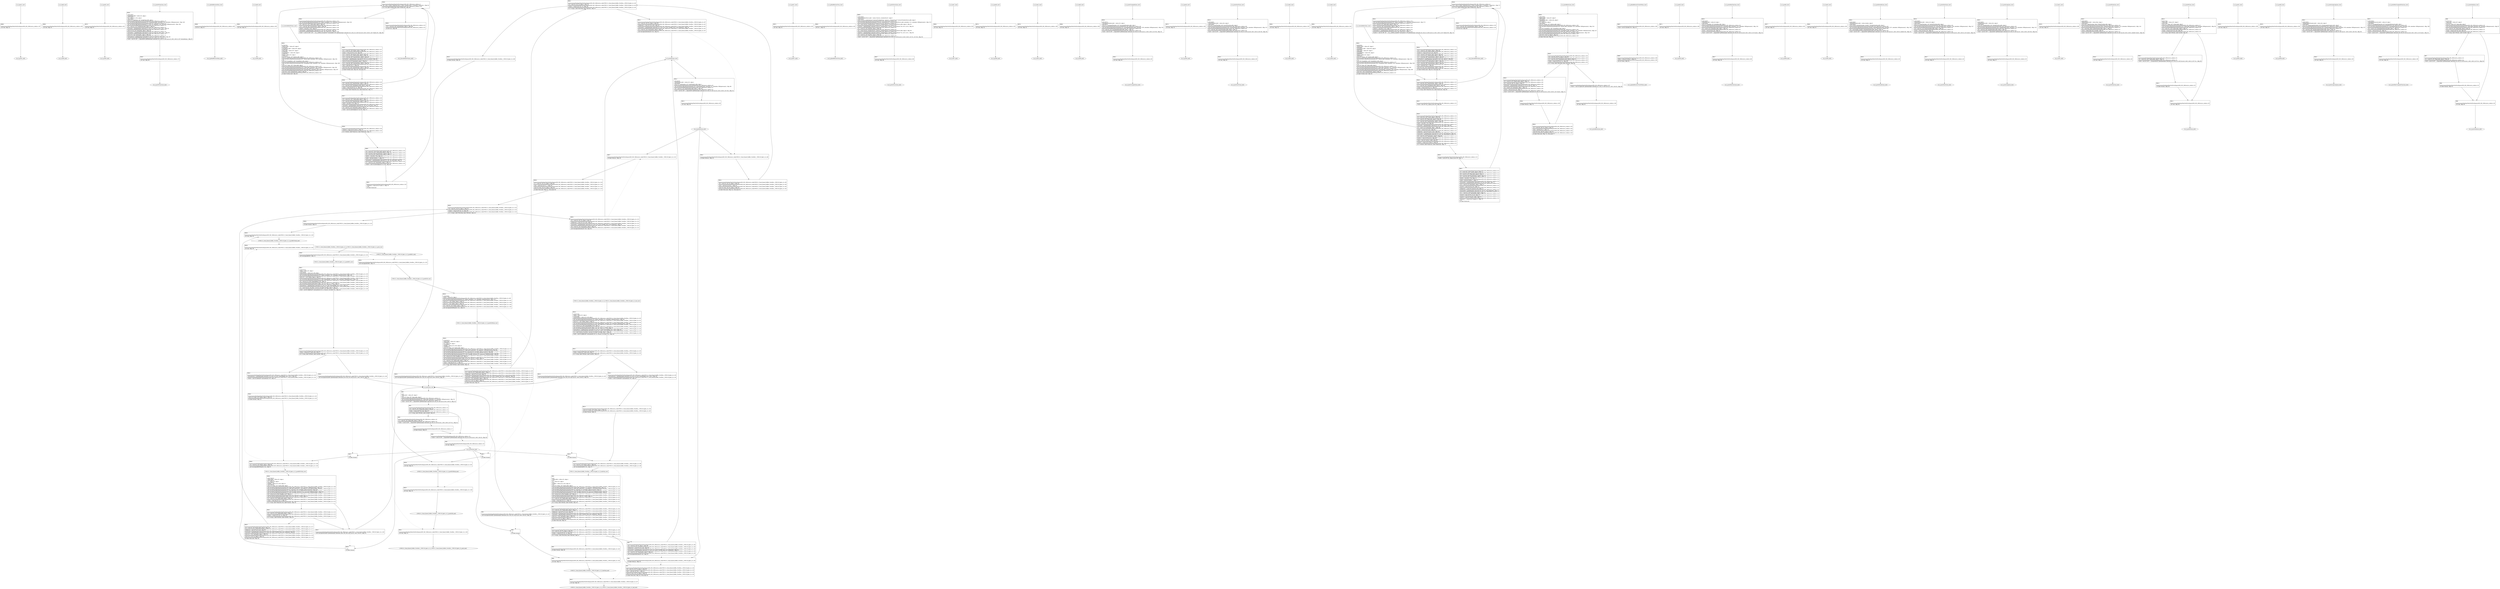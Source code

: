 digraph "icfg graph" {
BBio_ll_good1_end [label="{io_ll_good1_end}"];
BBio_ll_bad6_end [label="{io_ll_bad6_end}"];
BBio_ll_good5_end [label="{io_ll_good5_end}"];
BBio_ll_printWcharLine_end [label="{io_ll_printWcharLine_end}"];
BBio_ll_globalReturnsFalse_end [label="{io_ll_globalReturnsFalse_end}"];
BBio_ll_bad8_end [label="{io_ll_bad8_end}"];
BBio_ll_decodeHexWChars_end [label="{io_ll_decodeHexWChars_end}"];
BBCWE121_Stack_Based_Buffer_Overflow__CWE129_fgets_41_ll_CWE121_Stack_Based_Buffer_Overflow__CWE129_fgets_41_good_end [label="{CWE121_Stack_Based_Buffer_Overflow__CWE129_fgets_41_ll_CWE121_Stack_Based_Buffer_Overflow__CWE129_fgets_41_good_end}"];
BBio_ll_good7_end [label="{io_ll_good7_end}"];
BBCWE121_Stack_Based_Buffer_Overflow__CWE129_fgets_41_ll_goodB2GSink_end [label="{CWE121_Stack_Based_Buffer_Overflow__CWE129_fgets_41_ll_goodB2GSink_end}"];
BBio_ll_globalReturnsTrue_end [label="{io_ll_globalReturnsTrue_end}"];
BBio_ll_printStructLine_end [label="{io_ll_printStructLine_end}"];
BBio_ll_bad7_end [label="{io_ll_bad7_end}"];
BBio_ll_good6_end [label="{io_ll_good6_end}"];
BBio_ll_bad2_end [label="{io_ll_bad2_end}"];
BBio_ll_bad9_end [label="{io_ll_bad9_end}"];
BBCWE121_Stack_Based_Buffer_Overflow__CWE129_fgets_41_ll_badSink_end [label="{CWE121_Stack_Based_Buffer_Overflow__CWE129_fgets_41_ll_badSink_end}"];
BBio_ll_printUnsignedLine_end [label="{io_ll_printUnsignedLine_end}"];
BBio_ll_good4_end [label="{io_ll_good4_end}"];
BBCWE121_Stack_Based_Buffer_Overflow__CWE129_fgets_41_ll_goodB2G_end [label="{CWE121_Stack_Based_Buffer_Overflow__CWE129_fgets_41_ll_goodB2G_end}"];
BBio_ll_printSizeTLine_end [label="{io_ll_printSizeTLine_end}"];
BBio_ll_bad5_end [label="{io_ll_bad5_end}"];
BBio_ll_printLine_end [label="{io_ll_printLine_end}"];
BBio_ll_bad4_end [label="{io_ll_bad4_end}"];
BBio_ll_decodeHexChars_end [label="{io_ll_decodeHexChars_end}"];
BBio_ll_printBytesLine_end [label="{io_ll_printBytesLine_end}"];
BBio_ll_globalReturnsTrueOrFalse_end [label="{io_ll_globalReturnsTrueOrFalse_end}"];
BBCWE121_Stack_Based_Buffer_Overflow__CWE129_fgets_41_ll_CWE121_Stack_Based_Buffer_Overflow__CWE129_fgets_41_bad_end [label="{CWE121_Stack_Based_Buffer_Overflow__CWE129_fgets_41_ll_CWE121_Stack_Based_Buffer_Overflow__CWE129_fgets_41_bad_end}"];
BBio_ll_good3_end [label="{io_ll_good3_end}"];
BBio_ll_printHexCharLine_end [label="{io_ll_printHexCharLine_end}"];
BBio_ll_good9_end [label="{io_ll_good9_end}"];
BBio_ll_bad3_end [label="{io_ll_bad3_end}"];
BBio_ll_printDoubleLine_end [label="{io_ll_printDoubleLine_end}"];
BBio_ll_printShortLine_end [label="{io_ll_printShortLine_end}"];
BBio_ll_printLongLine_end [label="{io_ll_printLongLine_end}"];
BBio_ll_bad1_end [label="{io_ll_bad1_end}"];
BBCWE121_Stack_Based_Buffer_Overflow__CWE129_fgets_41_ll_goodG2BSink_end [label="{CWE121_Stack_Based_Buffer_Overflow__CWE129_fgets_41_ll_goodG2BSink_end}"];
BBio_ll_printFloatLine_end [label="{io_ll_printFloatLine_end}"];
BBio_ll_printWLine_end [label="{io_ll_printWLine_end}"];
BBio_ll_good2_end [label="{io_ll_good2_end}"];
BBio_ll_printIntLine_end [label="{io_ll_printIntLine_end}"];
BBio_ll_good8_end [label="{io_ll_good8_end}"];
BBio_ll_printLongLongLine_end [label="{io_ll_printLongLongLine_end}"];
BBCWE121_Stack_Based_Buffer_Overflow__CWE129_fgets_41_ll_goodG2B_end [label="{CWE121_Stack_Based_Buffer_Overflow__CWE129_fgets_41_ll_goodG2B_end}"];
BBio_ll_printHexUnsignedCharLine_end [label="{io_ll_printHexUnsignedCharLine_end}"];
BBio_ll_printSinkLine_end [label="{io_ll_printSinkLine_end}"];
BBio_ll_good1_start [label="{io_ll_good1_start}", shape=record];
io_ll_good1BB69 [label="{BB69:\l\l/home/raoxue/Desktop/MemVerif/workspace/000_062_588/source_code/io.c:187\l
  ret void, !dbg !52\l
}", shape=record];
BBio_ll_bad6_start [label="{io_ll_bad6_start}", shape=record];
io_ll_bad6BB83 [label="{BB83:\l\l/home/raoxue/Desktop/MemVerif/workspace/000_062_588/source_code/io.c:203\l
  ret void, !dbg !52\l
}", shape=record];
BBio_ll_good5_start [label="{io_ll_good5_start}", shape=record];
io_ll_good5BB73 [label="{BB73:\l\l/home/raoxue/Desktop/MemVerif/workspace/000_062_588/source_code/io.c:191\l
  ret void, !dbg !52\l
}", shape=record];
BBio_ll_printWcharLine_start [label="{io_ll_printWcharLine_start}", shape=record];
io_ll_printWcharLineBB28 [label="{BB28:\l\l/:588229632\l
  %wideChar.addr = alloca i32, align 4\l
/:588229632\l
  %s = alloca [2 x i32], align 4\l
/:588229632\l
  store i32 %wideChar, i32* %wideChar.addr, align 4\l
/home/raoxue/Desktop/MemVerif/workspace/000_062_588/source_code/io.c:70\l
  call void @llvm.dbg.declare(metadata i32* %wideChar.addr, metadata !162, metadata !DIExpression()), !dbg !163\l
/home/raoxue/Desktop/MemVerif/workspace/000_062_588/source_code/io.c:74\l
  call void @llvm.dbg.declare(metadata [2 x i32]* %s, metadata !164, metadata !DIExpression()), !dbg !168\l
/home/raoxue/Desktop/MemVerif/workspace/000_062_588/source_code/io.c:75\l
  %0 = load i32, i32* %wideChar.addr, align 4, !dbg !61\l
/home/raoxue/Desktop/MemVerif/workspace/000_062_588/source_code/io.c:75\l
  %arrayidx = getelementptr inbounds [2 x i32], [2 x i32]* %s, i64 0, i64 0, !dbg !62\l
/home/raoxue/Desktop/MemVerif/workspace/000_062_588/source_code/io.c:75\l
  store i32 %0, i32* %arrayidx, align 4, !dbg !63\l
/home/raoxue/Desktop/MemVerif/workspace/000_062_588/source_code/io.c:76\l
  %arrayidx1 = getelementptr inbounds [2 x i32], [2 x i32]* %s, i64 0, i64 1, !dbg !64\l
/home/raoxue/Desktop/MemVerif/workspace/000_062_588/source_code/io.c:76\l
  store i32 0, i32* %arrayidx1, align 4, !dbg !65\l
/home/raoxue/Desktop/MemVerif/workspace/000_062_588/source_code/io.c:77\l
  %arraydecay = getelementptr inbounds [2 x i32], [2 x i32]* %s, i64 0, i64 0, !dbg !66\l
/home/raoxue/Desktop/MemVerif/workspace/000_062_588/source_code/io.c:77\l
  %call = call i32 (i8*, ...) @printf(i8* getelementptr inbounds ([5 x i8], [5 x i8]* @.str.10, i64 0, i64 0), i32* %arraydecay), !dbg !67\l
}", shape=record];
io_ll_printWcharLineBB28 [label="{BB28:\l\l/:588229632\l
  %wideChar.addr = alloca i32, align 4\l
/:588229632\l
  %s = alloca [2 x i32], align 4\l
/:588229632\l
  store i32 %wideChar, i32* %wideChar.addr, align 4\l
/home/raoxue/Desktop/MemVerif/workspace/000_062_588/source_code/io.c:70\l
  call void @llvm.dbg.declare(metadata i32* %wideChar.addr, metadata !162, metadata !DIExpression()), !dbg !163\l
/home/raoxue/Desktop/MemVerif/workspace/000_062_588/source_code/io.c:74\l
  call void @llvm.dbg.declare(metadata [2 x i32]* %s, metadata !164, metadata !DIExpression()), !dbg !168\l
/home/raoxue/Desktop/MemVerif/workspace/000_062_588/source_code/io.c:75\l
  %0 = load i32, i32* %wideChar.addr, align 4, !dbg !61\l
/home/raoxue/Desktop/MemVerif/workspace/000_062_588/source_code/io.c:75\l
  %arrayidx = getelementptr inbounds [2 x i32], [2 x i32]* %s, i64 0, i64 0, !dbg !62\l
/home/raoxue/Desktop/MemVerif/workspace/000_062_588/source_code/io.c:75\l
  store i32 %0, i32* %arrayidx, align 4, !dbg !63\l
/home/raoxue/Desktop/MemVerif/workspace/000_062_588/source_code/io.c:76\l
  %arrayidx1 = getelementptr inbounds [2 x i32], [2 x i32]* %s, i64 0, i64 1, !dbg !64\l
/home/raoxue/Desktop/MemVerif/workspace/000_062_588/source_code/io.c:76\l
  store i32 0, i32* %arrayidx1, align 4, !dbg !65\l
/home/raoxue/Desktop/MemVerif/workspace/000_062_588/source_code/io.c:77\l
  %arraydecay = getelementptr inbounds [2 x i32], [2 x i32]* %s, i64 0, i64 0, !dbg !66\l
/home/raoxue/Desktop/MemVerif/workspace/000_062_588/source_code/io.c:77\l
  %call = call i32 (i8*, ...) @printf(i8* getelementptr inbounds ([5 x i8], [5 x i8]* @.str.10, i64 0, i64 0), i32* %arraydecay), !dbg !67\l
}", shape=record];
io_ll_printWcharLineBB29 [label="{BB29:\l\l/home/raoxue/Desktop/MemVerif/workspace/000_062_588/source_code/io.c:78\l
  ret void, !dbg !68\l
}", shape=record];
BBio_ll_globalReturnsFalse_start [label="{io_ll_globalReturnsFalse_start}", shape=record];
io_ll_globalReturnsFalseBB66 [label="{BB66:\l\l/home/raoxue/Desktop/MemVerif/workspace/000_062_588/source_code/io.c:163\l
  ret i32 0, !dbg !52\l
}", shape=record];
BBio_ll_bad8_start [label="{io_ll_bad8_start}", shape=record];
io_ll_bad8BB85 [label="{BB85:\l\l/home/raoxue/Desktop/MemVerif/workspace/000_062_588/source_code/io.c:205\l
  ret void, !dbg !52\l
}", shape=record];
BBio_ll_decodeHexWChars_start [label="{io_ll_decodeHexWChars_start}", shape=record];
io_ll_decodeHexWCharsBB55 [label="{BB55:\l\l/:97995336\l
  %bytes.addr = alloca i8*, align 8\l
/:97995336\l
  %numBytes.addr = alloca i64, align 8\l
/:97995336\l
  %hex.addr = alloca i32*, align 8\l
/:97995336\l
  %numWritten = alloca i64, align 8\l
/:97995336\l
  %byte = alloca i32, align 4\l
/:97995336\l
  store i8* %bytes, i8** %bytes.addr, align 8\l
/home/raoxue/Desktop/MemVerif/workspace/000_062_588/source_code/io.c:135\l
  call void @llvm.dbg.declare(metadata i8** %bytes.addr, metadata !290, metadata !DIExpression()), !dbg !291\l
/:135\l
  store i64 %numBytes, i64* %numBytes.addr, align 8\l
/home/raoxue/Desktop/MemVerif/workspace/000_062_588/source_code/io.c:135\l
  call void @llvm.dbg.declare(metadata i64* %numBytes.addr, metadata !292, metadata !DIExpression()), !dbg !293\l
/:135\l
  store i32* %hex, i32** %hex.addr, align 8\l
/home/raoxue/Desktop/MemVerif/workspace/000_062_588/source_code/io.c:135\l
  call void @llvm.dbg.declare(metadata i32** %hex.addr, metadata !294, metadata !DIExpression()), !dbg !295\l
/home/raoxue/Desktop/MemVerif/workspace/000_062_588/source_code/io.c:137\l
  call void @llvm.dbg.declare(metadata i64* %numWritten, metadata !296, metadata !DIExpression()), !dbg !297\l
/home/raoxue/Desktop/MemVerif/workspace/000_062_588/source_code/io.c:137\l
  store i64 0, i64* %numWritten, align 8, !dbg !65\l
/home/raoxue/Desktop/MemVerif/workspace/000_062_588/source_code/io.c:143\l
  br label %while.cond, !dbg !66\l
}", shape=record];
io_ll_decodeHexWCharsBB56 [label="{BB56:\l\l/home/raoxue/Desktop/MemVerif/workspace/000_062_588/source_code/io.c:143\l
  %0 = load i64, i64* %numWritten, align 8, !dbg !67\l
/home/raoxue/Desktop/MemVerif/workspace/000_062_588/source_code/io.c:143\l
  %1 = load i64, i64* %numBytes.addr, align 8, !dbg !68\l
/home/raoxue/Desktop/MemVerif/workspace/000_062_588/source_code/io.c:143\l
  %cmp = icmp ult i64 %0, %1, !dbg !69\l
/home/raoxue/Desktop/MemVerif/workspace/000_062_588/source_code/io.c:143\l
  br i1 %cmp, label %land.lhs.true, label %land.end, !dbg !70\l
}", shape=record];
io_ll_decodeHexWCharsBB57 [label="{BB57:\l\l/home/raoxue/Desktop/MemVerif/workspace/000_062_588/source_code/io.c:143\l
  %2 = load i32*, i32** %hex.addr, align 8, !dbg !71\l
/home/raoxue/Desktop/MemVerif/workspace/000_062_588/source_code/io.c:143\l
  %3 = load i64, i64* %numWritten, align 8, !dbg !72\l
/home/raoxue/Desktop/MemVerif/workspace/000_062_588/source_code/io.c:143\l
  %mul = mul i64 2, %3, !dbg !73\l
/home/raoxue/Desktop/MemVerif/workspace/000_062_588/source_code/io.c:143\l
  %arrayidx = getelementptr inbounds i32, i32* %2, i64 %mul, !dbg !71\l
/home/raoxue/Desktop/MemVerif/workspace/000_062_588/source_code/io.c:143\l
  %4 = load i32, i32* %arrayidx, align 4, !dbg !71\l
/home/raoxue/Desktop/MemVerif/workspace/000_062_588/source_code/io.c:143\l
  %call = call i32 @iswxdigit(i32 %4) #5, !dbg !74\l
}", shape=record];
io_ll_decodeHexWCharsBB57 [label="{BB57:\l\l/home/raoxue/Desktop/MemVerif/workspace/000_062_588/source_code/io.c:143\l
  %2 = load i32*, i32** %hex.addr, align 8, !dbg !71\l
/home/raoxue/Desktop/MemVerif/workspace/000_062_588/source_code/io.c:143\l
  %3 = load i64, i64* %numWritten, align 8, !dbg !72\l
/home/raoxue/Desktop/MemVerif/workspace/000_062_588/source_code/io.c:143\l
  %mul = mul i64 2, %3, !dbg !73\l
/home/raoxue/Desktop/MemVerif/workspace/000_062_588/source_code/io.c:143\l
  %arrayidx = getelementptr inbounds i32, i32* %2, i64 %mul, !dbg !71\l
/home/raoxue/Desktop/MemVerif/workspace/000_062_588/source_code/io.c:143\l
  %4 = load i32, i32* %arrayidx, align 4, !dbg !71\l
/home/raoxue/Desktop/MemVerif/workspace/000_062_588/source_code/io.c:143\l
  %call = call i32 @iswxdigit(i32 %4) #5, !dbg !74\l
}", shape=record];
io_ll_decodeHexWCharsBB59 [label="{BB59:\l\l/home/raoxue/Desktop/MemVerif/workspace/000_062_588/source_code/io.c:143\l
  %tobool = icmp ne i32 %call, 0, !dbg !74\l
/home/raoxue/Desktop/MemVerif/workspace/000_062_588/source_code/io.c:143\l
  br i1 %tobool, label %land.rhs, label %land.end, !dbg !75\l
}", shape=record];
io_ll_decodeHexWCharsBB60 [label="{BB60:\l\l/home/raoxue/Desktop/MemVerif/workspace/000_062_588/source_code/io.c:143\l
  %5 = load i32*, i32** %hex.addr, align 8, !dbg !76\l
/home/raoxue/Desktop/MemVerif/workspace/000_062_588/source_code/io.c:143\l
  %6 = load i64, i64* %numWritten, align 8, !dbg !77\l
/home/raoxue/Desktop/MemVerif/workspace/000_062_588/source_code/io.c:143\l
  %mul1 = mul i64 2, %6, !dbg !78\l
/home/raoxue/Desktop/MemVerif/workspace/000_062_588/source_code/io.c:143\l
  %add = add i64 %mul1, 1, !dbg !79\l
/home/raoxue/Desktop/MemVerif/workspace/000_062_588/source_code/io.c:143\l
  %arrayidx2 = getelementptr inbounds i32, i32* %5, i64 %add, !dbg !76\l
/home/raoxue/Desktop/MemVerif/workspace/000_062_588/source_code/io.c:143\l
  %7 = load i32, i32* %arrayidx2, align 4, !dbg !76\l
/home/raoxue/Desktop/MemVerif/workspace/000_062_588/source_code/io.c:143\l
  %call3 = call i32 @iswxdigit(i32 %7) #5, !dbg !80\l
}", shape=record];
io_ll_decodeHexWCharsBB60 [label="{BB60:\l\l/home/raoxue/Desktop/MemVerif/workspace/000_062_588/source_code/io.c:143\l
  %5 = load i32*, i32** %hex.addr, align 8, !dbg !76\l
/home/raoxue/Desktop/MemVerif/workspace/000_062_588/source_code/io.c:143\l
  %6 = load i64, i64* %numWritten, align 8, !dbg !77\l
/home/raoxue/Desktop/MemVerif/workspace/000_062_588/source_code/io.c:143\l
  %mul1 = mul i64 2, %6, !dbg !78\l
/home/raoxue/Desktop/MemVerif/workspace/000_062_588/source_code/io.c:143\l
  %add = add i64 %mul1, 1, !dbg !79\l
/home/raoxue/Desktop/MemVerif/workspace/000_062_588/source_code/io.c:143\l
  %arrayidx2 = getelementptr inbounds i32, i32* %5, i64 %add, !dbg !76\l
/home/raoxue/Desktop/MemVerif/workspace/000_062_588/source_code/io.c:143\l
  %7 = load i32, i32* %arrayidx2, align 4, !dbg !76\l
/home/raoxue/Desktop/MemVerif/workspace/000_062_588/source_code/io.c:143\l
  %call3 = call i32 @iswxdigit(i32 %7) #5, !dbg !80\l
}", shape=record];
io_ll_decodeHexWCharsBB61 [label="{BB61:\l\l/home/raoxue/Desktop/MemVerif/workspace/000_062_588/source_code/io.c:143\l
  %tobool4 = icmp ne i32 %call3, 0, !dbg !75\l
/:143\l
  br label %land.end\l
}", shape=record];
io_ll_decodeHexWCharsBB58 [label="{BB58:\l\l/home/raoxue/Desktop/MemVerif/workspace/000_062_588/source_code/io.c:0\l
  %8 = phi i1 [ false, %land.lhs.true ], [ false, %while.cond ], [ %tobool4, %land.rhs ], !dbg !81\l
/home/raoxue/Desktop/MemVerif/workspace/000_062_588/source_code/io.c:143\l
  br i1 %8, label %while.body, label %while.end, !dbg !66\l
}", shape=record];
io_ll_decodeHexWCharsBB62 [label="{BB62:\l\l/home/raoxue/Desktop/MemVerif/workspace/000_062_588/source_code/io.c:145\l
  call void @llvm.dbg.declare(metadata i32* %byte, metadata !314, metadata !DIExpression()), !dbg !316\l
/home/raoxue/Desktop/MemVerif/workspace/000_062_588/source_code/io.c:146\l
  %9 = load i32*, i32** %hex.addr, align 8, !dbg !85\l
/home/raoxue/Desktop/MemVerif/workspace/000_062_588/source_code/io.c:146\l
  %10 = load i64, i64* %numWritten, align 8, !dbg !86\l
/home/raoxue/Desktop/MemVerif/workspace/000_062_588/source_code/io.c:146\l
  %mul5 = mul i64 2, %10, !dbg !87\l
/home/raoxue/Desktop/MemVerif/workspace/000_062_588/source_code/io.c:146\l
  %arrayidx6 = getelementptr inbounds i32, i32* %9, i64 %mul5, !dbg !85\l
/home/raoxue/Desktop/MemVerif/workspace/000_062_588/source_code/io.c:146\l
  %call7 = call i32 (i32*, i32*, ...) @__isoc99_swscanf(i32* %arrayidx6, i32* getelementptr inbounds ([5 x i32], [5 x i32]* @.str.16, i64 0, i64 0), i32* %byte) #5, !dbg !88\l
}", shape=record];
io_ll_decodeHexWCharsBB62 [label="{BB62:\l\l/home/raoxue/Desktop/MemVerif/workspace/000_062_588/source_code/io.c:145\l
  call void @llvm.dbg.declare(metadata i32* %byte, metadata !314, metadata !DIExpression()), !dbg !316\l
/home/raoxue/Desktop/MemVerif/workspace/000_062_588/source_code/io.c:146\l
  %9 = load i32*, i32** %hex.addr, align 8, !dbg !85\l
/home/raoxue/Desktop/MemVerif/workspace/000_062_588/source_code/io.c:146\l
  %10 = load i64, i64* %numWritten, align 8, !dbg !86\l
/home/raoxue/Desktop/MemVerif/workspace/000_062_588/source_code/io.c:146\l
  %mul5 = mul i64 2, %10, !dbg !87\l
/home/raoxue/Desktop/MemVerif/workspace/000_062_588/source_code/io.c:146\l
  %arrayidx6 = getelementptr inbounds i32, i32* %9, i64 %mul5, !dbg !85\l
/home/raoxue/Desktop/MemVerif/workspace/000_062_588/source_code/io.c:146\l
  %call7 = call i32 (i32*, i32*, ...) @__isoc99_swscanf(i32* %arrayidx6, i32* getelementptr inbounds ([5 x i32], [5 x i32]* @.str.16, i64 0, i64 0), i32* %byte) #5, !dbg !88\l
}", shape=record];
io_ll_decodeHexWCharsBB64 [label="{BB64:\l\l/home/raoxue/Desktop/MemVerif/workspace/000_062_588/source_code/io.c:147\l
  %11 = load i32, i32* %byte, align 4, !dbg !89\l
/home/raoxue/Desktop/MemVerif/workspace/000_062_588/source_code/io.c:147\l
  %conv = trunc i32 %11 to i8, !dbg !90\l
/home/raoxue/Desktop/MemVerif/workspace/000_062_588/source_code/io.c:147\l
  %12 = load i8*, i8** %bytes.addr, align 8, !dbg !91\l
/home/raoxue/Desktop/MemVerif/workspace/000_062_588/source_code/io.c:147\l
  %13 = load i64, i64* %numWritten, align 8, !dbg !92\l
/home/raoxue/Desktop/MemVerif/workspace/000_062_588/source_code/io.c:147\l
  %arrayidx8 = getelementptr inbounds i8, i8* %12, i64 %13, !dbg !91\l
/home/raoxue/Desktop/MemVerif/workspace/000_062_588/source_code/io.c:147\l
  store i8 %conv, i8* %arrayidx8, align 1, !dbg !93\l
/home/raoxue/Desktop/MemVerif/workspace/000_062_588/source_code/io.c:148\l
  %14 = load i64, i64* %numWritten, align 8, !dbg !94\l
/home/raoxue/Desktop/MemVerif/workspace/000_062_588/source_code/io.c:148\l
  %inc = add i64 %14, 1, !dbg !94\l
/home/raoxue/Desktop/MemVerif/workspace/000_062_588/source_code/io.c:148\l
  store i64 %inc, i64* %numWritten, align 8, !dbg !94\l
/home/raoxue/Desktop/MemVerif/workspace/000_062_588/source_code/io.c:143\l
  br label %while.cond, !dbg !66, !llvm.loop !95\l
}", shape=record];
io_ll_decodeHexWCharsBB63 [label="{BB63:\l\l/home/raoxue/Desktop/MemVerif/workspace/000_062_588/source_code/io.c:151\l
  %15 = load i64, i64* %numWritten, align 8, !dbg !98\l
/home/raoxue/Desktop/MemVerif/workspace/000_062_588/source_code/io.c:151\l
  ret i64 %15, !dbg !99\l
}", shape=record];
BBCWE121_Stack_Based_Buffer_Overflow__CWE129_fgets_41_ll_CWE121_Stack_Based_Buffer_Overflow__CWE129_fgets_41_good_start [label="{CWE121_Stack_Based_Buffer_Overflow__CWE129_fgets_41_ll_CWE121_Stack_Based_Buffer_Overflow__CWE129_fgets_41_good_start}", shape=record];
CWE121_Stack_Based_Buffer_Overflow__CWE129_fgets_41_ll_CWE121_Stack_Based_Buffer_Overflow__CWE129_fgets_41_goodBB49 [label="{BB49:\l\l/home/raoxue/Desktop/MemVerif/workspace/000_062_588/source_code/CWE121_Stack_Based_Buffer_Overflow__CWE129_fgets_41.c:154\l
  call void @goodB2G(), !dbg !12\l
}", shape=record];
CWE121_Stack_Based_Buffer_Overflow__CWE129_fgets_41_ll_CWE121_Stack_Based_Buffer_Overflow__CWE129_fgets_41_goodBB49 [label="{BB49:\l\l/home/raoxue/Desktop/MemVerif/workspace/000_062_588/source_code/CWE121_Stack_Based_Buffer_Overflow__CWE129_fgets_41.c:154\l
  call void @goodB2G(), !dbg !12\l
}", shape=record];
CWE121_Stack_Based_Buffer_Overflow__CWE129_fgets_41_ll_CWE121_Stack_Based_Buffer_Overflow__CWE129_fgets_41_goodBB50 [label="{BB50:\l\l/home/raoxue/Desktop/MemVerif/workspace/000_062_588/source_code/CWE121_Stack_Based_Buffer_Overflow__CWE129_fgets_41.c:155\l
  call void @goodG2B(), !dbg !13\l
}", shape=record];
CWE121_Stack_Based_Buffer_Overflow__CWE129_fgets_41_ll_CWE121_Stack_Based_Buffer_Overflow__CWE129_fgets_41_goodBB50 [label="{BB50:\l\l/home/raoxue/Desktop/MemVerif/workspace/000_062_588/source_code/CWE121_Stack_Based_Buffer_Overflow__CWE129_fgets_41.c:155\l
  call void @goodG2B(), !dbg !13\l
}", shape=record];
CWE121_Stack_Based_Buffer_Overflow__CWE129_fgets_41_ll_CWE121_Stack_Based_Buffer_Overflow__CWE129_fgets_41_goodBB51 [label="{BB51:\l\l/home/raoxue/Desktop/MemVerif/workspace/000_062_588/source_code/CWE121_Stack_Based_Buffer_Overflow__CWE129_fgets_41.c:156\l
  ret void, !dbg !14\l
}", shape=record];
BBio_ll_good7_start [label="{io_ll_good7_start}", shape=record];
io_ll_good7BB75 [label="{BB75:\l\l/home/raoxue/Desktop/MemVerif/workspace/000_062_588/source_code/io.c:193\l
  ret void, !dbg !52\l
}", shape=record];
BBCWE121_Stack_Based_Buffer_Overflow__CWE129_fgets_41_ll_goodB2GSink_start [label="{CWE121_Stack_Based_Buffer_Overflow__CWE129_fgets_41_ll_goodB2GSink_start}", shape=record];
CWE121_Stack_Based_Buffer_Overflow__CWE129_fgets_41_ll_goodB2GSinkBB30 [label="{BB30:\l\l/:2467269376\l
  %data.addr = alloca i32, align 4\l
/:2467269376\l
  %i = alloca i32, align 4\l
/:2467269376\l
  %buffer = alloca [10 x i32], align 16\l
/:2467269376\l
  store i32 %data, i32* %data.addr, align 4\l
/home/raoxue/Desktop/MemVerif/workspace/000_062_588/source_code/CWE121_Stack_Based_Buffer_Overflow__CWE129_fgets_41.c:109\l
  call void @llvm.dbg.declare(metadata i32* %data.addr, metadata !126, metadata !DIExpression()), !dbg !127\l
/home/raoxue/Desktop/MemVerif/workspace/000_062_588/source_code/CWE121_Stack_Based_Buffer_Overflow__CWE129_fgets_41.c:112\l
  call void @llvm.dbg.declare(metadata i32* %i, metadata !128, metadata !DIExpression()), !dbg !130\l
/home/raoxue/Desktop/MemVerif/workspace/000_062_588/source_code/CWE121_Stack_Based_Buffer_Overflow__CWE129_fgets_41.c:113\l
  call void @llvm.dbg.declare(metadata [10 x i32]* %buffer, metadata !131, metadata !DIExpression()), !dbg !132\l
/home/raoxue/Desktop/MemVerif/workspace/000_062_588/source_code/CWE121_Stack_Based_Buffer_Overflow__CWE129_fgets_41.c:113\l
  %0 = bitcast [10 x i32]* %buffer to i8*, !dbg !22\l
/home/raoxue/Desktop/MemVerif/workspace/000_062_588/source_code/CWE121_Stack_Based_Buffer_Overflow__CWE129_fgets_41.c:113\l
  call void @llvm.memset.p0i8.i64(i8* align 16 %0, i8 0, i64 40, i1 false), !dbg !22\l
/home/raoxue/Desktop/MemVerif/workspace/000_062_588/source_code/CWE121_Stack_Based_Buffer_Overflow__CWE129_fgets_41.c:115\l
  %1 = load i32, i32* %data.addr, align 4, !dbg !23\l
/home/raoxue/Desktop/MemVerif/workspace/000_062_588/source_code/CWE121_Stack_Based_Buffer_Overflow__CWE129_fgets_41.c:115\l
  %cmp = icmp sge i32 %1, 0, !dbg !25\l
/home/raoxue/Desktop/MemVerif/workspace/000_062_588/source_code/CWE121_Stack_Based_Buffer_Overflow__CWE129_fgets_41.c:115\l
  br i1 %cmp, label %land.lhs.true, label %if.else, !dbg !26\l
}", shape=record];
CWE121_Stack_Based_Buffer_Overflow__CWE129_fgets_41_ll_goodB2GSinkBB31 [label="{BB31:\l\l/home/raoxue/Desktop/MemVerif/workspace/000_062_588/source_code/CWE121_Stack_Based_Buffer_Overflow__CWE129_fgets_41.c:115\l
  %2 = load i32, i32* %data.addr, align 4, !dbg !27\l
/home/raoxue/Desktop/MemVerif/workspace/000_062_588/source_code/CWE121_Stack_Based_Buffer_Overflow__CWE129_fgets_41.c:115\l
  %cmp1 = icmp slt i32 %2, 10, !dbg !28\l
/home/raoxue/Desktop/MemVerif/workspace/000_062_588/source_code/CWE121_Stack_Based_Buffer_Overflow__CWE129_fgets_41.c:115\l
  br i1 %cmp1, label %if.then, label %if.else, !dbg !29\l
}", shape=record];
CWE121_Stack_Based_Buffer_Overflow__CWE129_fgets_41_ll_goodB2GSinkBB33 [label="{BB33:\l\l/home/raoxue/Desktop/MemVerif/workspace/000_062_588/source_code/CWE121_Stack_Based_Buffer_Overflow__CWE129_fgets_41.c:117\l
  %3 = load i32, i32* %data.addr, align 4, !dbg !30\l
/home/raoxue/Desktop/MemVerif/workspace/000_062_588/source_code/CWE121_Stack_Based_Buffer_Overflow__CWE129_fgets_41.c:117\l
  %idxprom = sext i32 %3 to i64, !dbg !32\l
/home/raoxue/Desktop/MemVerif/workspace/000_062_588/source_code/CWE121_Stack_Based_Buffer_Overflow__CWE129_fgets_41.c:117\l
  %arrayidx = getelementptr inbounds [10 x i32], [10 x i32]* %buffer, i64 0, i64 %idxprom, !dbg !32\l
/home/raoxue/Desktop/MemVerif/workspace/000_062_588/source_code/CWE121_Stack_Based_Buffer_Overflow__CWE129_fgets_41.c:117\l
  store i32 1, i32* %arrayidx, align 4, !dbg !33\l
/home/raoxue/Desktop/MemVerif/workspace/000_062_588/source_code/CWE121_Stack_Based_Buffer_Overflow__CWE129_fgets_41.c:119\l
  store i32 0, i32* %i, align 4, !dbg !34\l
/home/raoxue/Desktop/MemVerif/workspace/000_062_588/source_code/CWE121_Stack_Based_Buffer_Overflow__CWE129_fgets_41.c:119\l
  br label %for.cond, !dbg !36\l
}", shape=record];
CWE121_Stack_Based_Buffer_Overflow__CWE129_fgets_41_ll_goodB2GSinkBB34 [label="{BB34:\l\l/home/raoxue/Desktop/MemVerif/workspace/000_062_588/source_code/CWE121_Stack_Based_Buffer_Overflow__CWE129_fgets_41.c:119\l
  %4 = load i32, i32* %i, align 4, !dbg !37\l
/home/raoxue/Desktop/MemVerif/workspace/000_062_588/source_code/CWE121_Stack_Based_Buffer_Overflow__CWE129_fgets_41.c:119\l
  %cmp2 = icmp slt i32 %4, 10, !dbg !39\l
/home/raoxue/Desktop/MemVerif/workspace/000_062_588/source_code/CWE121_Stack_Based_Buffer_Overflow__CWE129_fgets_41.c:119\l
  br i1 %cmp2, label %for.body, label %for.end, !dbg !40\l
}", shape=record];
CWE121_Stack_Based_Buffer_Overflow__CWE129_fgets_41_ll_goodB2GSinkBB35 [label="{BB35:\l\l/home/raoxue/Desktop/MemVerif/workspace/000_062_588/source_code/CWE121_Stack_Based_Buffer_Overflow__CWE129_fgets_41.c:121\l
  %5 = load i32, i32* %i, align 4, !dbg !41\l
/home/raoxue/Desktop/MemVerif/workspace/000_062_588/source_code/CWE121_Stack_Based_Buffer_Overflow__CWE129_fgets_41.c:121\l
  %idxprom3 = sext i32 %5 to i64, !dbg !43\l
/home/raoxue/Desktop/MemVerif/workspace/000_062_588/source_code/CWE121_Stack_Based_Buffer_Overflow__CWE129_fgets_41.c:121\l
  %arrayidx4 = getelementptr inbounds [10 x i32], [10 x i32]* %buffer, i64 0, i64 %idxprom3, !dbg !43\l
/home/raoxue/Desktop/MemVerif/workspace/000_062_588/source_code/CWE121_Stack_Based_Buffer_Overflow__CWE129_fgets_41.c:121\l
  %6 = load i32, i32* %arrayidx4, align 4, !dbg !43\l
/home/raoxue/Desktop/MemVerif/workspace/000_062_588/source_code/CWE121_Stack_Based_Buffer_Overflow__CWE129_fgets_41.c:121\l
  call void @printIntLine(i32 %6), !dbg !44\l
}", shape=record];
CWE121_Stack_Based_Buffer_Overflow__CWE129_fgets_41_ll_goodB2GSinkBB35 [label="{BB35:\l\l/home/raoxue/Desktop/MemVerif/workspace/000_062_588/source_code/CWE121_Stack_Based_Buffer_Overflow__CWE129_fgets_41.c:121\l
  %5 = load i32, i32* %i, align 4, !dbg !41\l
/home/raoxue/Desktop/MemVerif/workspace/000_062_588/source_code/CWE121_Stack_Based_Buffer_Overflow__CWE129_fgets_41.c:121\l
  %idxprom3 = sext i32 %5 to i64, !dbg !43\l
/home/raoxue/Desktop/MemVerif/workspace/000_062_588/source_code/CWE121_Stack_Based_Buffer_Overflow__CWE129_fgets_41.c:121\l
  %arrayidx4 = getelementptr inbounds [10 x i32], [10 x i32]* %buffer, i64 0, i64 %idxprom3, !dbg !43\l
/home/raoxue/Desktop/MemVerif/workspace/000_062_588/source_code/CWE121_Stack_Based_Buffer_Overflow__CWE129_fgets_41.c:121\l
  %6 = load i32, i32* %arrayidx4, align 4, !dbg !43\l
/home/raoxue/Desktop/MemVerif/workspace/000_062_588/source_code/CWE121_Stack_Based_Buffer_Overflow__CWE129_fgets_41.c:121\l
  call void @printIntLine(i32 %6), !dbg !44\l
}", shape=record];
CWE121_Stack_Based_Buffer_Overflow__CWE129_fgets_41_ll_goodB2GSinkBB37 [label="{BB37:\l\l/home/raoxue/Desktop/MemVerif/workspace/000_062_588/source_code/CWE121_Stack_Based_Buffer_Overflow__CWE129_fgets_41.c:122\l
  br label %for.inc, !dbg !45\l
}", shape=record];
CWE121_Stack_Based_Buffer_Overflow__CWE129_fgets_41_ll_goodB2GSinkBB38 [label="{BB38:\l\l/home/raoxue/Desktop/MemVerif/workspace/000_062_588/source_code/CWE121_Stack_Based_Buffer_Overflow__CWE129_fgets_41.c:119\l
  %7 = load i32, i32* %i, align 4, !dbg !46\l
/home/raoxue/Desktop/MemVerif/workspace/000_062_588/source_code/CWE121_Stack_Based_Buffer_Overflow__CWE129_fgets_41.c:119\l
  %inc = add nsw i32 %7, 1, !dbg !46\l
/home/raoxue/Desktop/MemVerif/workspace/000_062_588/source_code/CWE121_Stack_Based_Buffer_Overflow__CWE129_fgets_41.c:119\l
  store i32 %inc, i32* %i, align 4, !dbg !46\l
/home/raoxue/Desktop/MemVerif/workspace/000_062_588/source_code/CWE121_Stack_Based_Buffer_Overflow__CWE129_fgets_41.c:119\l
  br label %for.cond, !dbg !47, !llvm.loop !48\l
}", shape=record];
CWE121_Stack_Based_Buffer_Overflow__CWE129_fgets_41_ll_goodB2GSinkBB36 [label="{BB36:\l\l/home/raoxue/Desktop/MemVerif/workspace/000_062_588/source_code/CWE121_Stack_Based_Buffer_Overflow__CWE129_fgets_41.c:123\l
  br label %if.end, !dbg !51\l
}", shape=record];
CWE121_Stack_Based_Buffer_Overflow__CWE129_fgets_41_ll_goodB2GSinkBB32 [label="{BB32:\l\l/home/raoxue/Desktop/MemVerif/workspace/000_062_588/source_code/CWE121_Stack_Based_Buffer_Overflow__CWE129_fgets_41.c:126\l
  call void @printLine(i8* getelementptr inbounds ([36 x i8], [36 x i8]* @.str.2, i64 0, i64 0)), !dbg !52\l
}", shape=record];
CWE121_Stack_Based_Buffer_Overflow__CWE129_fgets_41_ll_goodB2GSinkBB32 [label="{BB32:\l\l/home/raoxue/Desktop/MemVerif/workspace/000_062_588/source_code/CWE121_Stack_Based_Buffer_Overflow__CWE129_fgets_41.c:126\l
  call void @printLine(i8* getelementptr inbounds ([36 x i8], [36 x i8]* @.str.2, i64 0, i64 0)), !dbg !52\l
}", shape=record];
CWE121_Stack_Based_Buffer_Overflow__CWE129_fgets_41_ll_goodB2GSinkBB40 [label="{BB40:\l\l/:126\l
  br label %if.end\l
}", shape=record];
CWE121_Stack_Based_Buffer_Overflow__CWE129_fgets_41_ll_goodB2GSinkBB39 [label="{BB39:\l\l/home/raoxue/Desktop/MemVerif/workspace/000_062_588/source_code/CWE121_Stack_Based_Buffer_Overflow__CWE129_fgets_41.c:129\l
  ret void, !dbg !54\l
}", shape=record];
BBio_ll_globalReturnsTrue_start [label="{io_ll_globalReturnsTrue_start}", shape=record];
io_ll_globalReturnsTrueBB65 [label="{BB65:\l\l/home/raoxue/Desktop/MemVerif/workspace/000_062_588/source_code/io.c:158\l
  ret i32 1, !dbg !52\l
}", shape=record];
BBio_ll_printStructLine_start [label="{io_ll_printStructLine_start}", shape=record];
io_ll_printStructLineBB36 [label="{BB36:\l\l/:588229632\l
  %structTwoIntsStruct.addr = alloca %struct._twoIntsStruct*, align 8\l
/:588229632\l
  store %struct._twoIntsStruct* %structTwoIntsStruct, %struct._twoIntsStruct** %structTwoIntsStruct.addr, align 8\l
/home/raoxue/Desktop/MemVerif/workspace/000_062_588/source_code/io.c:95\l
  call void @llvm.dbg.declare(metadata %struct._twoIntsStruct** %structTwoIntsStruct.addr, metadata !212, metadata !DIExpression()), !dbg !213\l
/home/raoxue/Desktop/MemVerif/workspace/000_062_588/source_code/io.c:97\l
  %0 = load %struct._twoIntsStruct*, %struct._twoIntsStruct** %structTwoIntsStruct.addr, align 8, !dbg !61\l
/home/raoxue/Desktop/MemVerif/workspace/000_062_588/source_code/io.c:97\l
  %intOne = getelementptr inbounds %struct._twoIntsStruct, %struct._twoIntsStruct* %0, i32 0, i32 0, !dbg !62\l
/home/raoxue/Desktop/MemVerif/workspace/000_062_588/source_code/io.c:97\l
  %1 = load i32, i32* %intOne, align 4, !dbg !62\l
/home/raoxue/Desktop/MemVerif/workspace/000_062_588/source_code/io.c:97\l
  %2 = load %struct._twoIntsStruct*, %struct._twoIntsStruct** %structTwoIntsStruct.addr, align 8, !dbg !63\l
/home/raoxue/Desktop/MemVerif/workspace/000_062_588/source_code/io.c:97\l
  %intTwo = getelementptr inbounds %struct._twoIntsStruct, %struct._twoIntsStruct* %2, i32 0, i32 1, !dbg !64\l
/home/raoxue/Desktop/MemVerif/workspace/000_062_588/source_code/io.c:97\l
  %3 = load i32, i32* %intTwo, align 4, !dbg !64\l
/home/raoxue/Desktop/MemVerif/workspace/000_062_588/source_code/io.c:97\l
  %call = call i32 (i8*, ...) @printf(i8* getelementptr inbounds ([10 x i8], [10 x i8]* @.str.13, i64 0, i64 0), i32 %1, i32 %3), !dbg !65\l
}", shape=record];
io_ll_printStructLineBB36 [label="{BB36:\l\l/:588229632\l
  %structTwoIntsStruct.addr = alloca %struct._twoIntsStruct*, align 8\l
/:588229632\l
  store %struct._twoIntsStruct* %structTwoIntsStruct, %struct._twoIntsStruct** %structTwoIntsStruct.addr, align 8\l
/home/raoxue/Desktop/MemVerif/workspace/000_062_588/source_code/io.c:95\l
  call void @llvm.dbg.declare(metadata %struct._twoIntsStruct** %structTwoIntsStruct.addr, metadata !212, metadata !DIExpression()), !dbg !213\l
/home/raoxue/Desktop/MemVerif/workspace/000_062_588/source_code/io.c:97\l
  %0 = load %struct._twoIntsStruct*, %struct._twoIntsStruct** %structTwoIntsStruct.addr, align 8, !dbg !61\l
/home/raoxue/Desktop/MemVerif/workspace/000_062_588/source_code/io.c:97\l
  %intOne = getelementptr inbounds %struct._twoIntsStruct, %struct._twoIntsStruct* %0, i32 0, i32 0, !dbg !62\l
/home/raoxue/Desktop/MemVerif/workspace/000_062_588/source_code/io.c:97\l
  %1 = load i32, i32* %intOne, align 4, !dbg !62\l
/home/raoxue/Desktop/MemVerif/workspace/000_062_588/source_code/io.c:97\l
  %2 = load %struct._twoIntsStruct*, %struct._twoIntsStruct** %structTwoIntsStruct.addr, align 8, !dbg !63\l
/home/raoxue/Desktop/MemVerif/workspace/000_062_588/source_code/io.c:97\l
  %intTwo = getelementptr inbounds %struct._twoIntsStruct, %struct._twoIntsStruct* %2, i32 0, i32 1, !dbg !64\l
/home/raoxue/Desktop/MemVerif/workspace/000_062_588/source_code/io.c:97\l
  %3 = load i32, i32* %intTwo, align 4, !dbg !64\l
/home/raoxue/Desktop/MemVerif/workspace/000_062_588/source_code/io.c:97\l
  %call = call i32 (i8*, ...) @printf(i8* getelementptr inbounds ([10 x i8], [10 x i8]* @.str.13, i64 0, i64 0), i32 %1, i32 %3), !dbg !65\l
}", shape=record];
io_ll_printStructLineBB37 [label="{BB37:\l\l/home/raoxue/Desktop/MemVerif/workspace/000_062_588/source_code/io.c:98\l
  ret void, !dbg !66\l
}", shape=record];
BBio_ll_bad7_start [label="{io_ll_bad7_start}", shape=record];
io_ll_bad7BB84 [label="{BB84:\l\l/home/raoxue/Desktop/MemVerif/workspace/000_062_588/source_code/io.c:204\l
  ret void, !dbg !52\l
}", shape=record];
BBio_ll_good6_start [label="{io_ll_good6_start}", shape=record];
io_ll_good6BB74 [label="{BB74:\l\l/home/raoxue/Desktop/MemVerif/workspace/000_062_588/source_code/io.c:192\l
  ret void, !dbg !52\l
}", shape=record];
BBio_ll_bad2_start [label="{io_ll_bad2_start}", shape=record];
io_ll_bad2BB79 [label="{BB79:\l\l/home/raoxue/Desktop/MemVerif/workspace/000_062_588/source_code/io.c:199\l
  ret void, !dbg !52\l
}", shape=record];
BBio_ll_bad9_start [label="{io_ll_bad9_start}", shape=record];
io_ll_bad9BB86 [label="{BB86:\l\l/home/raoxue/Desktop/MemVerif/workspace/000_062_588/source_code/io.c:206\l
  ret void, !dbg !52\l
}", shape=record];
BBCWE121_Stack_Based_Buffer_Overflow__CWE129_fgets_41_ll_badSink_start [label="{CWE121_Stack_Based_Buffer_Overflow__CWE129_fgets_41_ll_badSink_start}", shape=record];
CWE121_Stack_Based_Buffer_Overflow__CWE129_fgets_41_ll_badSinkBB0 [label="{BB0:\l\l/:415\l
  %data.addr = alloca i32, align 4\l
/:415\l
  %i = alloca i32, align 4\l
/:415\l
  %buffer = alloca [10 x i32], align 16\l
/:415\l
  store i32 %data, i32* %data.addr, align 4\l
/home/raoxue/Desktop/MemVerif/workspace/000_062_588/source_code/CWE121_Stack_Based_Buffer_Overflow__CWE129_fgets_41.c:25\l
  call void @llvm.dbg.declare(metadata i32* %data.addr, metadata !13, metadata !DIExpression()), !dbg !14\l
/home/raoxue/Desktop/MemVerif/workspace/000_062_588/source_code/CWE121_Stack_Based_Buffer_Overflow__CWE129_fgets_41.c:28\l
  call void @llvm.dbg.declare(metadata i32* %i, metadata !15, metadata !DIExpression()), !dbg !17\l
/home/raoxue/Desktop/MemVerif/workspace/000_062_588/source_code/CWE121_Stack_Based_Buffer_Overflow__CWE129_fgets_41.c:29\l
  call void @llvm.dbg.declare(metadata [10 x i32]* %buffer, metadata !18, metadata !DIExpression()), !dbg !22\l
/home/raoxue/Desktop/MemVerif/workspace/000_062_588/source_code/CWE121_Stack_Based_Buffer_Overflow__CWE129_fgets_41.c:29\l
  %0 = bitcast [10 x i32]* %buffer to i8*, !dbg !22\l
/home/raoxue/Desktop/MemVerif/workspace/000_062_588/source_code/CWE121_Stack_Based_Buffer_Overflow__CWE129_fgets_41.c:29\l
  call void @llvm.memset.p0i8.i64(i8* align 16 %0, i8 0, i64 40, i1 false), !dbg !22\l
/home/raoxue/Desktop/MemVerif/workspace/000_062_588/source_code/CWE121_Stack_Based_Buffer_Overflow__CWE129_fgets_41.c:32\l
  %1 = load i32, i32* %data.addr, align 4, !dbg !23\l
/home/raoxue/Desktop/MemVerif/workspace/000_062_588/source_code/CWE121_Stack_Based_Buffer_Overflow__CWE129_fgets_41.c:32\l
  %cmp = icmp sge i32 %1, 0, !dbg !25\l
/home/raoxue/Desktop/MemVerif/workspace/000_062_588/source_code/CWE121_Stack_Based_Buffer_Overflow__CWE129_fgets_41.c:32\l
  br i1 %cmp, label %if.then, label %if.else, !dbg !26\l
}", shape=record];
CWE121_Stack_Based_Buffer_Overflow__CWE129_fgets_41_ll_badSinkBB1 [label="{BB1:\l\l/home/raoxue/Desktop/MemVerif/workspace/000_062_588/source_code/CWE121_Stack_Based_Buffer_Overflow__CWE129_fgets_41.c:34\l
  %2 = load i32, i32* %data.addr, align 4, !dbg !27\l
/home/raoxue/Desktop/MemVerif/workspace/000_062_588/source_code/CWE121_Stack_Based_Buffer_Overflow__CWE129_fgets_41.c:34\l
  %idxprom = sext i32 %2 to i64, !dbg !29\l
/home/raoxue/Desktop/MemVerif/workspace/000_062_588/source_code/CWE121_Stack_Based_Buffer_Overflow__CWE129_fgets_41.c:34\l
  %arrayidx = getelementptr inbounds [10 x i32], [10 x i32]* %buffer, i64 0, i64 %idxprom, !dbg !29\l
/home/raoxue/Desktop/MemVerif/workspace/000_062_588/source_code/CWE121_Stack_Based_Buffer_Overflow__CWE129_fgets_41.c:34\l
  store i32 1, i32* %arrayidx, align 4, !dbg !30\l
/home/raoxue/Desktop/MemVerif/workspace/000_062_588/source_code/CWE121_Stack_Based_Buffer_Overflow__CWE129_fgets_41.c:36\l
  store i32 0, i32* %i, align 4, !dbg !31\l
/home/raoxue/Desktop/MemVerif/workspace/000_062_588/source_code/CWE121_Stack_Based_Buffer_Overflow__CWE129_fgets_41.c:36\l
  br label %for.cond, !dbg !33\l
}", shape=record];
CWE121_Stack_Based_Buffer_Overflow__CWE129_fgets_41_ll_badSinkBB3 [label="{BB3:\l\l/home/raoxue/Desktop/MemVerif/workspace/000_062_588/source_code/CWE121_Stack_Based_Buffer_Overflow__CWE129_fgets_41.c:36\l
  %3 = load i32, i32* %i, align 4, !dbg !34\l
/home/raoxue/Desktop/MemVerif/workspace/000_062_588/source_code/CWE121_Stack_Based_Buffer_Overflow__CWE129_fgets_41.c:36\l
  %cmp1 = icmp slt i32 %3, 10, !dbg !36\l
/home/raoxue/Desktop/MemVerif/workspace/000_062_588/source_code/CWE121_Stack_Based_Buffer_Overflow__CWE129_fgets_41.c:36\l
  br i1 %cmp1, label %for.body, label %for.end, !dbg !37\l
}", shape=record];
CWE121_Stack_Based_Buffer_Overflow__CWE129_fgets_41_ll_badSinkBB4 [label="{BB4:\l\l/home/raoxue/Desktop/MemVerif/workspace/000_062_588/source_code/CWE121_Stack_Based_Buffer_Overflow__CWE129_fgets_41.c:38\l
  %4 = load i32, i32* %i, align 4, !dbg !38\l
/home/raoxue/Desktop/MemVerif/workspace/000_062_588/source_code/CWE121_Stack_Based_Buffer_Overflow__CWE129_fgets_41.c:38\l
  %idxprom2 = sext i32 %4 to i64, !dbg !40\l
/home/raoxue/Desktop/MemVerif/workspace/000_062_588/source_code/CWE121_Stack_Based_Buffer_Overflow__CWE129_fgets_41.c:38\l
  %arrayidx3 = getelementptr inbounds [10 x i32], [10 x i32]* %buffer, i64 0, i64 %idxprom2, !dbg !40\l
/home/raoxue/Desktop/MemVerif/workspace/000_062_588/source_code/CWE121_Stack_Based_Buffer_Overflow__CWE129_fgets_41.c:38\l
  %5 = load i32, i32* %arrayidx3, align 4, !dbg !40\l
/home/raoxue/Desktop/MemVerif/workspace/000_062_588/source_code/CWE121_Stack_Based_Buffer_Overflow__CWE129_fgets_41.c:38\l
  call void @printIntLine(i32 %5), !dbg !41\l
}", shape=record];
CWE121_Stack_Based_Buffer_Overflow__CWE129_fgets_41_ll_badSinkBB4 [label="{BB4:\l\l/home/raoxue/Desktop/MemVerif/workspace/000_062_588/source_code/CWE121_Stack_Based_Buffer_Overflow__CWE129_fgets_41.c:38\l
  %4 = load i32, i32* %i, align 4, !dbg !38\l
/home/raoxue/Desktop/MemVerif/workspace/000_062_588/source_code/CWE121_Stack_Based_Buffer_Overflow__CWE129_fgets_41.c:38\l
  %idxprom2 = sext i32 %4 to i64, !dbg !40\l
/home/raoxue/Desktop/MemVerif/workspace/000_062_588/source_code/CWE121_Stack_Based_Buffer_Overflow__CWE129_fgets_41.c:38\l
  %arrayidx3 = getelementptr inbounds [10 x i32], [10 x i32]* %buffer, i64 0, i64 %idxprom2, !dbg !40\l
/home/raoxue/Desktop/MemVerif/workspace/000_062_588/source_code/CWE121_Stack_Based_Buffer_Overflow__CWE129_fgets_41.c:38\l
  %5 = load i32, i32* %arrayidx3, align 4, !dbg !40\l
/home/raoxue/Desktop/MemVerif/workspace/000_062_588/source_code/CWE121_Stack_Based_Buffer_Overflow__CWE129_fgets_41.c:38\l
  call void @printIntLine(i32 %5), !dbg !41\l
}", shape=record];
CWE121_Stack_Based_Buffer_Overflow__CWE129_fgets_41_ll_badSinkBB6 [label="{BB6:\l\l/home/raoxue/Desktop/MemVerif/workspace/000_062_588/source_code/CWE121_Stack_Based_Buffer_Overflow__CWE129_fgets_41.c:39\l
  br label %for.inc, !dbg !42\l
}", shape=record];
CWE121_Stack_Based_Buffer_Overflow__CWE129_fgets_41_ll_badSinkBB7 [label="{BB7:\l\l/home/raoxue/Desktop/MemVerif/workspace/000_062_588/source_code/CWE121_Stack_Based_Buffer_Overflow__CWE129_fgets_41.c:36\l
  %6 = load i32, i32* %i, align 4, !dbg !43\l
/home/raoxue/Desktop/MemVerif/workspace/000_062_588/source_code/CWE121_Stack_Based_Buffer_Overflow__CWE129_fgets_41.c:36\l
  %inc = add nsw i32 %6, 1, !dbg !43\l
/home/raoxue/Desktop/MemVerif/workspace/000_062_588/source_code/CWE121_Stack_Based_Buffer_Overflow__CWE129_fgets_41.c:36\l
  store i32 %inc, i32* %i, align 4, !dbg !43\l
/home/raoxue/Desktop/MemVerif/workspace/000_062_588/source_code/CWE121_Stack_Based_Buffer_Overflow__CWE129_fgets_41.c:36\l
  br label %for.cond, !dbg !44, !llvm.loop !45\l
}", shape=record];
CWE121_Stack_Based_Buffer_Overflow__CWE129_fgets_41_ll_badSinkBB5 [label="{BB5:\l\l/home/raoxue/Desktop/MemVerif/workspace/000_062_588/source_code/CWE121_Stack_Based_Buffer_Overflow__CWE129_fgets_41.c:40\l
  br label %if.end, !dbg !48\l
}", shape=record];
CWE121_Stack_Based_Buffer_Overflow__CWE129_fgets_41_ll_badSinkBB2 [label="{BB2:\l\l/home/raoxue/Desktop/MemVerif/workspace/000_062_588/source_code/CWE121_Stack_Based_Buffer_Overflow__CWE129_fgets_41.c:43\l
  call void @printLine(i8* getelementptr inbounds ([32 x i8], [32 x i8]* @.str, i64 0, i64 0)), !dbg !49\l
}", shape=record];
CWE121_Stack_Based_Buffer_Overflow__CWE129_fgets_41_ll_badSinkBB2 [label="{BB2:\l\l/home/raoxue/Desktop/MemVerif/workspace/000_062_588/source_code/CWE121_Stack_Based_Buffer_Overflow__CWE129_fgets_41.c:43\l
  call void @printLine(i8* getelementptr inbounds ([32 x i8], [32 x i8]* @.str, i64 0, i64 0)), !dbg !49\l
}", shape=record];
CWE121_Stack_Based_Buffer_Overflow__CWE129_fgets_41_ll_badSinkBB9 [label="{BB9:\l\l/:43\l
  br label %if.end\l
}", shape=record];
CWE121_Stack_Based_Buffer_Overflow__CWE129_fgets_41_ll_badSinkBB8 [label="{BB8:\l\l/home/raoxue/Desktop/MemVerif/workspace/000_062_588/source_code/CWE121_Stack_Based_Buffer_Overflow__CWE129_fgets_41.c:46\l
  ret void, !dbg !51\l
}", shape=record];
BBio_ll_printUnsignedLine_start [label="{io_ll_printUnsignedLine_start}", shape=record];
io_ll_printUnsignedLineBB30 [label="{BB30:\l\l/:98156376\l
  %unsignedNumber.addr = alloca i32, align 4\l
/:98156376\l
  store i32 %unsignedNumber, i32* %unsignedNumber.addr, align 4\l
/home/raoxue/Desktop/MemVerif/workspace/000_062_588/source_code/io.c:80\l
  call void @llvm.dbg.declare(metadata i32* %unsignedNumber.addr, metadata !180, metadata !DIExpression()), !dbg !181\l
/home/raoxue/Desktop/MemVerif/workspace/000_062_588/source_code/io.c:82\l
  %0 = load i32, i32* %unsignedNumber.addr, align 4, !dbg !54\l
/home/raoxue/Desktop/MemVerif/workspace/000_062_588/source_code/io.c:82\l
  %call = call i32 (i8*, ...) @printf(i8* getelementptr inbounds ([4 x i8], [4 x i8]* @.str.11, i64 0, i64 0), i32 %0), !dbg !55\l
}", shape=record];
io_ll_printUnsignedLineBB30 [label="{BB30:\l\l/:98156376\l
  %unsignedNumber.addr = alloca i32, align 4\l
/:98156376\l
  store i32 %unsignedNumber, i32* %unsignedNumber.addr, align 4\l
/home/raoxue/Desktop/MemVerif/workspace/000_062_588/source_code/io.c:80\l
  call void @llvm.dbg.declare(metadata i32* %unsignedNumber.addr, metadata !180, metadata !DIExpression()), !dbg !181\l
/home/raoxue/Desktop/MemVerif/workspace/000_062_588/source_code/io.c:82\l
  %0 = load i32, i32* %unsignedNumber.addr, align 4, !dbg !54\l
/home/raoxue/Desktop/MemVerif/workspace/000_062_588/source_code/io.c:82\l
  %call = call i32 (i8*, ...) @printf(i8* getelementptr inbounds ([4 x i8], [4 x i8]* @.str.11, i64 0, i64 0), i32 %0), !dbg !55\l
}", shape=record];
io_ll_printUnsignedLineBB31 [label="{BB31:\l\l/home/raoxue/Desktop/MemVerif/workspace/000_062_588/source_code/io.c:83\l
  ret void, !dbg !56\l
}", shape=record];
BBio_ll_good4_start [label="{io_ll_good4_start}", shape=record];
io_ll_good4BB72 [label="{BB72:\l\l/home/raoxue/Desktop/MemVerif/workspace/000_062_588/source_code/io.c:190\l
  ret void, !dbg !52\l
}", shape=record];
BBCWE121_Stack_Based_Buffer_Overflow__CWE129_fgets_41_ll_goodB2G_start [label="{CWE121_Stack_Based_Buffer_Overflow__CWE129_fgets_41_ll_goodB2G_start}", shape=record];
CWE121_Stack_Based_Buffer_Overflow__CWE129_fgets_41_ll_goodB2GBB41 [label="{BB41:\l\l/:104074216\l
  %data = alloca i32, align 4\l
/:104074216\l
  %inputBuffer = alloca [14 x i8], align 1\l
/home/raoxue/Desktop/MemVerif/workspace/000_062_588/source_code/CWE121_Stack_Based_Buffer_Overflow__CWE129_fgets_41.c:133\l
  call void @llvm.dbg.declare(metadata i32* %data, metadata !165, metadata !DIExpression()), !dbg !166\l
/home/raoxue/Desktop/MemVerif/workspace/000_062_588/source_code/CWE121_Stack_Based_Buffer_Overflow__CWE129_fgets_41.c:135\l
  store i32 -1, i32* %data, align 4, !dbg !15\l
/home/raoxue/Desktop/MemVerif/workspace/000_062_588/source_code/CWE121_Stack_Based_Buffer_Overflow__CWE129_fgets_41.c:137\l
  call void @llvm.dbg.declare(metadata [14 x i8]* %inputBuffer, metadata !168, metadata !DIExpression()), !dbg !170\l
/home/raoxue/Desktop/MemVerif/workspace/000_062_588/source_code/CWE121_Stack_Based_Buffer_Overflow__CWE129_fgets_41.c:137\l
  %0 = bitcast [14 x i8]* %inputBuffer to i8*, !dbg !22\l
/home/raoxue/Desktop/MemVerif/workspace/000_062_588/source_code/CWE121_Stack_Based_Buffer_Overflow__CWE129_fgets_41.c:137\l
  call void @llvm.memset.p0i8.i64(i8* align 1 %0, i8 0, i64 14, i1 false), !dbg !22\l
/home/raoxue/Desktop/MemVerif/workspace/000_062_588/source_code/CWE121_Stack_Based_Buffer_Overflow__CWE129_fgets_41.c:139\l
  %arraydecay = getelementptr inbounds [14 x i8], [14 x i8]* %inputBuffer, i64 0, i64 0, !dbg !23\l
/home/raoxue/Desktop/MemVerif/workspace/000_062_588/source_code/CWE121_Stack_Based_Buffer_Overflow__CWE129_fgets_41.c:139\l
  %1 = load %struct._IO_FILE*, %struct._IO_FILE** @stdin, align 8, !dbg !25\l
/home/raoxue/Desktop/MemVerif/workspace/000_062_588/source_code/CWE121_Stack_Based_Buffer_Overflow__CWE129_fgets_41.c:139\l
  %call = call i8* @fgets(i8* %arraydecay, i32 14, %struct._IO_FILE* %1), !dbg !26\l
}", shape=record];
CWE121_Stack_Based_Buffer_Overflow__CWE129_fgets_41_ll_goodB2GBB41 [label="{BB41:\l\l/:104074216\l
  %data = alloca i32, align 4\l
/:104074216\l
  %inputBuffer = alloca [14 x i8], align 1\l
/home/raoxue/Desktop/MemVerif/workspace/000_062_588/source_code/CWE121_Stack_Based_Buffer_Overflow__CWE129_fgets_41.c:133\l
  call void @llvm.dbg.declare(metadata i32* %data, metadata !165, metadata !DIExpression()), !dbg !166\l
/home/raoxue/Desktop/MemVerif/workspace/000_062_588/source_code/CWE121_Stack_Based_Buffer_Overflow__CWE129_fgets_41.c:135\l
  store i32 -1, i32* %data, align 4, !dbg !15\l
/home/raoxue/Desktop/MemVerif/workspace/000_062_588/source_code/CWE121_Stack_Based_Buffer_Overflow__CWE129_fgets_41.c:137\l
  call void @llvm.dbg.declare(metadata [14 x i8]* %inputBuffer, metadata !168, metadata !DIExpression()), !dbg !170\l
/home/raoxue/Desktop/MemVerif/workspace/000_062_588/source_code/CWE121_Stack_Based_Buffer_Overflow__CWE129_fgets_41.c:137\l
  %0 = bitcast [14 x i8]* %inputBuffer to i8*, !dbg !22\l
/home/raoxue/Desktop/MemVerif/workspace/000_062_588/source_code/CWE121_Stack_Based_Buffer_Overflow__CWE129_fgets_41.c:137\l
  call void @llvm.memset.p0i8.i64(i8* align 1 %0, i8 0, i64 14, i1 false), !dbg !22\l
/home/raoxue/Desktop/MemVerif/workspace/000_062_588/source_code/CWE121_Stack_Based_Buffer_Overflow__CWE129_fgets_41.c:139\l
  %arraydecay = getelementptr inbounds [14 x i8], [14 x i8]* %inputBuffer, i64 0, i64 0, !dbg !23\l
/home/raoxue/Desktop/MemVerif/workspace/000_062_588/source_code/CWE121_Stack_Based_Buffer_Overflow__CWE129_fgets_41.c:139\l
  %1 = load %struct._IO_FILE*, %struct._IO_FILE** @stdin, align 8, !dbg !25\l
/home/raoxue/Desktop/MemVerif/workspace/000_062_588/source_code/CWE121_Stack_Based_Buffer_Overflow__CWE129_fgets_41.c:139\l
  %call = call i8* @fgets(i8* %arraydecay, i32 14, %struct._IO_FILE* %1), !dbg !26\l
}", shape=record];
CWE121_Stack_Based_Buffer_Overflow__CWE129_fgets_41_ll_goodB2GBB42 [label="{BB42:\l\l/home/raoxue/Desktop/MemVerif/workspace/000_062_588/source_code/CWE121_Stack_Based_Buffer_Overflow__CWE129_fgets_41.c:139\l
  %cmp = icmp ne i8* %call, null, !dbg !27\l
/home/raoxue/Desktop/MemVerif/workspace/000_062_588/source_code/CWE121_Stack_Based_Buffer_Overflow__CWE129_fgets_41.c:139\l
  br i1 %cmp, label %if.then, label %if.else, !dbg !28\l
}", shape=record];
CWE121_Stack_Based_Buffer_Overflow__CWE129_fgets_41_ll_goodB2GBB43 [label="{BB43:\l\l/home/raoxue/Desktop/MemVerif/workspace/000_062_588/source_code/CWE121_Stack_Based_Buffer_Overflow__CWE129_fgets_41.c:142\l
  %arraydecay1 = getelementptr inbounds [14 x i8], [14 x i8]* %inputBuffer, i64 0, i64 0, !dbg !29\l
/home/raoxue/Desktop/MemVerif/workspace/000_062_588/source_code/CWE121_Stack_Based_Buffer_Overflow__CWE129_fgets_41.c:142\l
  %call2 = call i32 @atoi(i8* %arraydecay1) #5, !dbg !31\l
}", shape=record];
CWE121_Stack_Based_Buffer_Overflow__CWE129_fgets_41_ll_goodB2GBB43 [label="{BB43:\l\l/home/raoxue/Desktop/MemVerif/workspace/000_062_588/source_code/CWE121_Stack_Based_Buffer_Overflow__CWE129_fgets_41.c:142\l
  %arraydecay1 = getelementptr inbounds [14 x i8], [14 x i8]* %inputBuffer, i64 0, i64 0, !dbg !29\l
/home/raoxue/Desktop/MemVerif/workspace/000_062_588/source_code/CWE121_Stack_Based_Buffer_Overflow__CWE129_fgets_41.c:142\l
  %call2 = call i32 @atoi(i8* %arraydecay1) #5, !dbg !31\l
}", shape=record];
CWE121_Stack_Based_Buffer_Overflow__CWE129_fgets_41_ll_goodB2GBB45 [label="{BB45:\l\l/home/raoxue/Desktop/MemVerif/workspace/000_062_588/source_code/CWE121_Stack_Based_Buffer_Overflow__CWE129_fgets_41.c:142\l
  store i32 %call2, i32* %data, align 4, !dbg !32\l
/home/raoxue/Desktop/MemVerif/workspace/000_062_588/source_code/CWE121_Stack_Based_Buffer_Overflow__CWE129_fgets_41.c:143\l
  br label %if.end, !dbg !33\l
}", shape=record];
CWE121_Stack_Based_Buffer_Overflow__CWE129_fgets_41_ll_goodB2GBB44 [label="{BB44:\l\l/home/raoxue/Desktop/MemVerif/workspace/000_062_588/source_code/CWE121_Stack_Based_Buffer_Overflow__CWE129_fgets_41.c:146\l
  call void @printLine(i8* getelementptr inbounds ([16 x i8], [16 x i8]* @.str.1, i64 0, i64 0)), !dbg !34\l
}", shape=record];
CWE121_Stack_Based_Buffer_Overflow__CWE129_fgets_41_ll_goodB2GBB44 [label="{BB44:\l\l/home/raoxue/Desktop/MemVerif/workspace/000_062_588/source_code/CWE121_Stack_Based_Buffer_Overflow__CWE129_fgets_41.c:146\l
  call void @printLine(i8* getelementptr inbounds ([16 x i8], [16 x i8]* @.str.1, i64 0, i64 0)), !dbg !34\l
}", shape=record];
CWE121_Stack_Based_Buffer_Overflow__CWE129_fgets_41_ll_goodB2GBB47 [label="{BB47:\l\l/:146\l
  br label %if.end\l
}", shape=record];
CWE121_Stack_Based_Buffer_Overflow__CWE129_fgets_41_ll_goodB2GBB46 [label="{BB46:\l\l/home/raoxue/Desktop/MemVerif/workspace/000_062_588/source_code/CWE121_Stack_Based_Buffer_Overflow__CWE129_fgets_41.c:149\l
  %2 = load i32, i32* %data, align 4, !dbg !36\l
/home/raoxue/Desktop/MemVerif/workspace/000_062_588/source_code/CWE121_Stack_Based_Buffer_Overflow__CWE129_fgets_41.c:149\l
  call void @goodB2GSink(i32 %2), !dbg !37\l
}", shape=record];
CWE121_Stack_Based_Buffer_Overflow__CWE129_fgets_41_ll_goodB2GBB46 [label="{BB46:\l\l/home/raoxue/Desktop/MemVerif/workspace/000_062_588/source_code/CWE121_Stack_Based_Buffer_Overflow__CWE129_fgets_41.c:149\l
  %2 = load i32, i32* %data, align 4, !dbg !36\l
/home/raoxue/Desktop/MemVerif/workspace/000_062_588/source_code/CWE121_Stack_Based_Buffer_Overflow__CWE129_fgets_41.c:149\l
  call void @goodB2GSink(i32 %2), !dbg !37\l
}", shape=record];
CWE121_Stack_Based_Buffer_Overflow__CWE129_fgets_41_ll_goodB2GBB48 [label="{BB48:\l\l/home/raoxue/Desktop/MemVerif/workspace/000_062_588/source_code/CWE121_Stack_Based_Buffer_Overflow__CWE129_fgets_41.c:150\l
  ret void, !dbg !38\l
}", shape=record];
BBio_ll_printSizeTLine_start [label="{io_ll_printSizeTLine_start}", shape=record];
io_ll_printSizeTLineBB24 [label="{BB24:\l\l/:588229632\l
  %sizeTNumber.addr = alloca i64, align 8\l
/:588229632\l
  store i64 %sizeTNumber, i64* %sizeTNumber.addr, align 8\l
/home/raoxue/Desktop/MemVerif/workspace/000_062_588/source_code/io.c:60\l
  call void @llvm.dbg.declare(metadata i64* %sizeTNumber.addr, metadata !146, metadata !DIExpression()), !dbg !147\l
/home/raoxue/Desktop/MemVerif/workspace/000_062_588/source_code/io.c:62\l
  %0 = load i64, i64* %sizeTNumber.addr, align 8, !dbg !57\l
/home/raoxue/Desktop/MemVerif/workspace/000_062_588/source_code/io.c:62\l
  %call = call i32 (i8*, ...) @printf(i8* getelementptr inbounds ([5 x i8], [5 x i8]* @.str.8, i64 0, i64 0), i64 %0), !dbg !58\l
}", shape=record];
io_ll_printSizeTLineBB24 [label="{BB24:\l\l/:588229632\l
  %sizeTNumber.addr = alloca i64, align 8\l
/:588229632\l
  store i64 %sizeTNumber, i64* %sizeTNumber.addr, align 8\l
/home/raoxue/Desktop/MemVerif/workspace/000_062_588/source_code/io.c:60\l
  call void @llvm.dbg.declare(metadata i64* %sizeTNumber.addr, metadata !146, metadata !DIExpression()), !dbg !147\l
/home/raoxue/Desktop/MemVerif/workspace/000_062_588/source_code/io.c:62\l
  %0 = load i64, i64* %sizeTNumber.addr, align 8, !dbg !57\l
/home/raoxue/Desktop/MemVerif/workspace/000_062_588/source_code/io.c:62\l
  %call = call i32 (i8*, ...) @printf(i8* getelementptr inbounds ([5 x i8], [5 x i8]* @.str.8, i64 0, i64 0), i64 %0), !dbg !58\l
}", shape=record];
io_ll_printSizeTLineBB25 [label="{BB25:\l\l/home/raoxue/Desktop/MemVerif/workspace/000_062_588/source_code/io.c:63\l
  ret void, !dbg !59\l
}", shape=record];
BBio_ll_bad5_start [label="{io_ll_bad5_start}", shape=record];
io_ll_bad5BB82 [label="{BB82:\l\l/home/raoxue/Desktop/MemVerif/workspace/000_062_588/source_code/io.c:202\l
  ret void, !dbg !52\l
}", shape=record];
BBio_ll_printLine_start [label="{io_ll_printLine_start}", shape=record];
io_ll_printLineBB0 [label="{BB0:\l\l/:415\l
  %line.addr = alloca i8*, align 8\l
/:415\l
  store i8* %line, i8** %line.addr, align 8\l
/home/raoxue/Desktop/MemVerif/workspace/000_062_588/source_code/io.c:11\l
  call void @llvm.dbg.declare(metadata i8** %line.addr, metadata !52, metadata !DIExpression()), !dbg !53\l
/home/raoxue/Desktop/MemVerif/workspace/000_062_588/source_code/io.c:13\l
  %call = call i32 (i8*, ...) @printf(i8* getelementptr inbounds ([9 x i8], [9 x i8]* @.str, i64 0, i64 0)), !dbg !54\l
}", shape=record];
io_ll_printLineBB0 [label="{BB0:\l\l/:415\l
  %line.addr = alloca i8*, align 8\l
/:415\l
  store i8* %line, i8** %line.addr, align 8\l
/home/raoxue/Desktop/MemVerif/workspace/000_062_588/source_code/io.c:11\l
  call void @llvm.dbg.declare(metadata i8** %line.addr, metadata !52, metadata !DIExpression()), !dbg !53\l
/home/raoxue/Desktop/MemVerif/workspace/000_062_588/source_code/io.c:13\l
  %call = call i32 (i8*, ...) @printf(i8* getelementptr inbounds ([9 x i8], [9 x i8]* @.str, i64 0, i64 0)), !dbg !54\l
}", shape=record];
io_ll_printLineBB1 [label="{BB1:\l\l/home/raoxue/Desktop/MemVerif/workspace/000_062_588/source_code/io.c:14\l
  %0 = load i8*, i8** %line.addr, align 8, !dbg !55\l
/home/raoxue/Desktop/MemVerif/workspace/000_062_588/source_code/io.c:14\l
  %cmp = icmp ne i8* %0, null, !dbg !57\l
/home/raoxue/Desktop/MemVerif/workspace/000_062_588/source_code/io.c:14\l
  br i1 %cmp, label %if.then, label %if.end, !dbg !58\l
}", shape=record];
io_ll_printLineBB2 [label="{BB2:\l\l/home/raoxue/Desktop/MemVerif/workspace/000_062_588/source_code/io.c:16\l
  %1 = load i8*, i8** %line.addr, align 8, !dbg !59\l
/home/raoxue/Desktop/MemVerif/workspace/000_062_588/source_code/io.c:16\l
  %call1 = call i32 (i8*, ...) @printf(i8* getelementptr inbounds ([4 x i8], [4 x i8]* @.str.1, i64 0, i64 0), i8* %1), !dbg !61\l
}", shape=record];
io_ll_printLineBB2 [label="{BB2:\l\l/home/raoxue/Desktop/MemVerif/workspace/000_062_588/source_code/io.c:16\l
  %1 = load i8*, i8** %line.addr, align 8, !dbg !59\l
/home/raoxue/Desktop/MemVerif/workspace/000_062_588/source_code/io.c:16\l
  %call1 = call i32 (i8*, ...) @printf(i8* getelementptr inbounds ([4 x i8], [4 x i8]* @.str.1, i64 0, i64 0), i8* %1), !dbg !61\l
}", shape=record];
io_ll_printLineBB4 [label="{BB4:\l\l/home/raoxue/Desktop/MemVerif/workspace/000_062_588/source_code/io.c:17\l
  br label %if.end, !dbg !62\l
}", shape=record];
io_ll_printLineBB3 [label="{BB3:\l\l/home/raoxue/Desktop/MemVerif/workspace/000_062_588/source_code/io.c:18\l
  %call2 = call i32 (i8*, ...) @printf(i8* getelementptr inbounds ([9 x i8], [9 x i8]* @.str.2, i64 0, i64 0)), !dbg !63\l
}", shape=record];
io_ll_printLineBB3 [label="{BB3:\l\l/home/raoxue/Desktop/MemVerif/workspace/000_062_588/source_code/io.c:18\l
  %call2 = call i32 (i8*, ...) @printf(i8* getelementptr inbounds ([9 x i8], [9 x i8]* @.str.2, i64 0, i64 0)), !dbg !63\l
}", shape=record];
io_ll_printLineBB5 [label="{BB5:\l\l/home/raoxue/Desktop/MemVerif/workspace/000_062_588/source_code/io.c:19\l
  ret void, !dbg !64\l
}", shape=record];
BBio_ll_bad4_start [label="{io_ll_bad4_start}", shape=record];
io_ll_bad4BB81 [label="{BB81:\l\l/home/raoxue/Desktop/MemVerif/workspace/000_062_588/source_code/io.c:201\l
  ret void, !dbg !52\l
}", shape=record];
BBio_ll_decodeHexChars_start [label="{io_ll_decodeHexChars_start}", shape=record];
io_ll_decodeHexCharsBB45 [label="{BB45:\l\l/:98009664\l
  %bytes.addr = alloca i8*, align 8\l
/:98009664\l
  %numBytes.addr = alloca i64, align 8\l
/:98009664\l
  %hex.addr = alloca i8*, align 8\l
/:98009664\l
  %numWritten = alloca i64, align 8\l
/:98009664\l
  %byte = alloca i32, align 4\l
/:98009664\l
  store i8* %bytes, i8** %bytes.addr, align 8\l
/home/raoxue/Desktop/MemVerif/workspace/000_062_588/source_code/io.c:113\l
  call void @llvm.dbg.declare(metadata i8** %bytes.addr, metadata !253, metadata !DIExpression()), !dbg !254\l
/:113\l
  store i64 %numBytes, i64* %numBytes.addr, align 8\l
/home/raoxue/Desktop/MemVerif/workspace/000_062_588/source_code/io.c:113\l
  call void @llvm.dbg.declare(metadata i64* %numBytes.addr, metadata !255, metadata !DIExpression()), !dbg !256\l
/:113\l
  store i8* %hex, i8** %hex.addr, align 8\l
/home/raoxue/Desktop/MemVerif/workspace/000_062_588/source_code/io.c:113\l
  call void @llvm.dbg.declare(metadata i8** %hex.addr, metadata !257, metadata !DIExpression()), !dbg !258\l
/home/raoxue/Desktop/MemVerif/workspace/000_062_588/source_code/io.c:115\l
  call void @llvm.dbg.declare(metadata i64* %numWritten, metadata !259, metadata !DIExpression()), !dbg !260\l
/home/raoxue/Desktop/MemVerif/workspace/000_062_588/source_code/io.c:115\l
  store i64 0, i64* %numWritten, align 8, !dbg !63\l
/home/raoxue/Desktop/MemVerif/workspace/000_062_588/source_code/io.c:121\l
  br label %while.cond, !dbg !64\l
}", shape=record];
io_ll_decodeHexCharsBB46 [label="{BB46:\l\l/home/raoxue/Desktop/MemVerif/workspace/000_062_588/source_code/io.c:121\l
  %0 = load i64, i64* %numWritten, align 8, !dbg !65\l
/home/raoxue/Desktop/MemVerif/workspace/000_062_588/source_code/io.c:121\l
  %1 = load i64, i64* %numBytes.addr, align 8, !dbg !66\l
/home/raoxue/Desktop/MemVerif/workspace/000_062_588/source_code/io.c:121\l
  %cmp = icmp ult i64 %0, %1, !dbg !67\l
/home/raoxue/Desktop/MemVerif/workspace/000_062_588/source_code/io.c:121\l
  br i1 %cmp, label %land.lhs.true, label %land.end, !dbg !68\l
}", shape=record];
io_ll_decodeHexCharsBB47 [label="{BB47:\l\l/home/raoxue/Desktop/MemVerif/workspace/000_062_588/source_code/io.c:121\l
  %call = call i16** @__ctype_b_loc() #5, !dbg !69\l
}", shape=record];
io_ll_decodeHexCharsBB47 [label="{BB47:\l\l/home/raoxue/Desktop/MemVerif/workspace/000_062_588/source_code/io.c:121\l
  %call = call i16** @__ctype_b_loc() #5, !dbg !69\l
}", shape=record];
io_ll_decodeHexCharsBB49 [label="{BB49:\l\l/home/raoxue/Desktop/MemVerif/workspace/000_062_588/source_code/io.c:121\l
  %2 = load i16*, i16** %call, align 8, !dbg !69\l
/home/raoxue/Desktop/MemVerif/workspace/000_062_588/source_code/io.c:121\l
  %3 = load i8*, i8** %hex.addr, align 8, !dbg !69\l
/home/raoxue/Desktop/MemVerif/workspace/000_062_588/source_code/io.c:121\l
  %4 = load i64, i64* %numWritten, align 8, !dbg !69\l
/home/raoxue/Desktop/MemVerif/workspace/000_062_588/source_code/io.c:121\l
  %mul = mul i64 2, %4, !dbg !69\l
/home/raoxue/Desktop/MemVerif/workspace/000_062_588/source_code/io.c:121\l
  %arrayidx = getelementptr inbounds i8, i8* %3, i64 %mul, !dbg !69\l
/home/raoxue/Desktop/MemVerif/workspace/000_062_588/source_code/io.c:121\l
  %5 = load i8, i8* %arrayidx, align 1, !dbg !69\l
/home/raoxue/Desktop/MemVerif/workspace/000_062_588/source_code/io.c:121\l
  %conv = sext i8 %5 to i32, !dbg !69\l
/home/raoxue/Desktop/MemVerif/workspace/000_062_588/source_code/io.c:121\l
  %idxprom = sext i32 %conv to i64, !dbg !69\l
/home/raoxue/Desktop/MemVerif/workspace/000_062_588/source_code/io.c:121\l
  %arrayidx1 = getelementptr inbounds i16, i16* %2, i64 %idxprom, !dbg !69\l
/home/raoxue/Desktop/MemVerif/workspace/000_062_588/source_code/io.c:121\l
  %6 = load i16, i16* %arrayidx1, align 2, !dbg !69\l
/home/raoxue/Desktop/MemVerif/workspace/000_062_588/source_code/io.c:121\l
  %conv2 = zext i16 %6 to i32, !dbg !69\l
/home/raoxue/Desktop/MemVerif/workspace/000_062_588/source_code/io.c:121\l
  %and = and i32 %conv2, 4096, !dbg !69\l
/home/raoxue/Desktop/MemVerif/workspace/000_062_588/source_code/io.c:121\l
  %tobool = icmp ne i32 %and, 0, !dbg !69\l
/home/raoxue/Desktop/MemVerif/workspace/000_062_588/source_code/io.c:121\l
  br i1 %tobool, label %land.rhs, label %land.end, !dbg !70\l
}", shape=record];
io_ll_decodeHexCharsBB50 [label="{BB50:\l\l/home/raoxue/Desktop/MemVerif/workspace/000_062_588/source_code/io.c:121\l
  %call3 = call i16** @__ctype_b_loc() #5, !dbg !71\l
}", shape=record];
io_ll_decodeHexCharsBB50 [label="{BB50:\l\l/home/raoxue/Desktop/MemVerif/workspace/000_062_588/source_code/io.c:121\l
  %call3 = call i16** @__ctype_b_loc() #5, !dbg !71\l
}", shape=record];
io_ll_decodeHexCharsBB51 [label="{BB51:\l\l/home/raoxue/Desktop/MemVerif/workspace/000_062_588/source_code/io.c:121\l
  %7 = load i16*, i16** %call3, align 8, !dbg !71\l
/home/raoxue/Desktop/MemVerif/workspace/000_062_588/source_code/io.c:121\l
  %8 = load i8*, i8** %hex.addr, align 8, !dbg !71\l
/home/raoxue/Desktop/MemVerif/workspace/000_062_588/source_code/io.c:121\l
  %9 = load i64, i64* %numWritten, align 8, !dbg !71\l
/home/raoxue/Desktop/MemVerif/workspace/000_062_588/source_code/io.c:121\l
  %mul4 = mul i64 2, %9, !dbg !71\l
/home/raoxue/Desktop/MemVerif/workspace/000_062_588/source_code/io.c:121\l
  %add = add i64 %mul4, 1, !dbg !71\l
/home/raoxue/Desktop/MemVerif/workspace/000_062_588/source_code/io.c:121\l
  %arrayidx5 = getelementptr inbounds i8, i8* %8, i64 %add, !dbg !71\l
/home/raoxue/Desktop/MemVerif/workspace/000_062_588/source_code/io.c:121\l
  %10 = load i8, i8* %arrayidx5, align 1, !dbg !71\l
/home/raoxue/Desktop/MemVerif/workspace/000_062_588/source_code/io.c:121\l
  %conv6 = sext i8 %10 to i32, !dbg !71\l
/home/raoxue/Desktop/MemVerif/workspace/000_062_588/source_code/io.c:121\l
  %idxprom7 = sext i32 %conv6 to i64, !dbg !71\l
/home/raoxue/Desktop/MemVerif/workspace/000_062_588/source_code/io.c:121\l
  %arrayidx8 = getelementptr inbounds i16, i16* %7, i64 %idxprom7, !dbg !71\l
/home/raoxue/Desktop/MemVerif/workspace/000_062_588/source_code/io.c:121\l
  %11 = load i16, i16* %arrayidx8, align 2, !dbg !71\l
/home/raoxue/Desktop/MemVerif/workspace/000_062_588/source_code/io.c:121\l
  %conv9 = zext i16 %11 to i32, !dbg !71\l
/home/raoxue/Desktop/MemVerif/workspace/000_062_588/source_code/io.c:121\l
  %and10 = and i32 %conv9, 4096, !dbg !71\l
/home/raoxue/Desktop/MemVerif/workspace/000_062_588/source_code/io.c:121\l
  %tobool11 = icmp ne i32 %and10, 0, !dbg !70\l
/:121\l
  br label %land.end\l
}", shape=record];
io_ll_decodeHexCharsBB48 [label="{BB48:\l\l/home/raoxue/Desktop/MemVerif/workspace/000_062_588/source_code/io.c:0\l
  %12 = phi i1 [ false, %land.lhs.true ], [ false, %while.cond ], [ %tobool11, %land.rhs ], !dbg !72\l
/home/raoxue/Desktop/MemVerif/workspace/000_062_588/source_code/io.c:121\l
  br i1 %12, label %while.body, label %while.end, !dbg !64\l
}", shape=record];
io_ll_decodeHexCharsBB52 [label="{BB52:\l\l/home/raoxue/Desktop/MemVerif/workspace/000_062_588/source_code/io.c:123\l
  call void @llvm.dbg.declare(metadata i32* %byte, metadata !270, metadata !DIExpression()), !dbg !272\l
/home/raoxue/Desktop/MemVerif/workspace/000_062_588/source_code/io.c:124\l
  %13 = load i8*, i8** %hex.addr, align 8, !dbg !76\l
/home/raoxue/Desktop/MemVerif/workspace/000_062_588/source_code/io.c:124\l
  %14 = load i64, i64* %numWritten, align 8, !dbg !77\l
/home/raoxue/Desktop/MemVerif/workspace/000_062_588/source_code/io.c:124\l
  %mul12 = mul i64 2, %14, !dbg !78\l
/home/raoxue/Desktop/MemVerif/workspace/000_062_588/source_code/io.c:124\l
  %arrayidx13 = getelementptr inbounds i8, i8* %13, i64 %mul12, !dbg !76\l
/home/raoxue/Desktop/MemVerif/workspace/000_062_588/source_code/io.c:124\l
  %call14 = call i32 (i8*, i8*, ...) @__isoc99_sscanf(i8* %arrayidx13, i8* getelementptr inbounds ([5 x i8], [5 x i8]* @.str.14, i64 0, i64 0), i32* %byte) #6, !dbg !79\l
}", shape=record];
io_ll_decodeHexCharsBB52 [label="{BB52:\l\l/home/raoxue/Desktop/MemVerif/workspace/000_062_588/source_code/io.c:123\l
  call void @llvm.dbg.declare(metadata i32* %byte, metadata !270, metadata !DIExpression()), !dbg !272\l
/home/raoxue/Desktop/MemVerif/workspace/000_062_588/source_code/io.c:124\l
  %13 = load i8*, i8** %hex.addr, align 8, !dbg !76\l
/home/raoxue/Desktop/MemVerif/workspace/000_062_588/source_code/io.c:124\l
  %14 = load i64, i64* %numWritten, align 8, !dbg !77\l
/home/raoxue/Desktop/MemVerif/workspace/000_062_588/source_code/io.c:124\l
  %mul12 = mul i64 2, %14, !dbg !78\l
/home/raoxue/Desktop/MemVerif/workspace/000_062_588/source_code/io.c:124\l
  %arrayidx13 = getelementptr inbounds i8, i8* %13, i64 %mul12, !dbg !76\l
/home/raoxue/Desktop/MemVerif/workspace/000_062_588/source_code/io.c:124\l
  %call14 = call i32 (i8*, i8*, ...) @__isoc99_sscanf(i8* %arrayidx13, i8* getelementptr inbounds ([5 x i8], [5 x i8]* @.str.14, i64 0, i64 0), i32* %byte) #6, !dbg !79\l
}", shape=record];
io_ll_decodeHexCharsBB54 [label="{BB54:\l\l/home/raoxue/Desktop/MemVerif/workspace/000_062_588/source_code/io.c:125\l
  %15 = load i32, i32* %byte, align 4, !dbg !80\l
/home/raoxue/Desktop/MemVerif/workspace/000_062_588/source_code/io.c:125\l
  %conv15 = trunc i32 %15 to i8, !dbg !81\l
/home/raoxue/Desktop/MemVerif/workspace/000_062_588/source_code/io.c:125\l
  %16 = load i8*, i8** %bytes.addr, align 8, !dbg !82\l
/home/raoxue/Desktop/MemVerif/workspace/000_062_588/source_code/io.c:125\l
  %17 = load i64, i64* %numWritten, align 8, !dbg !83\l
/home/raoxue/Desktop/MemVerif/workspace/000_062_588/source_code/io.c:125\l
  %arrayidx16 = getelementptr inbounds i8, i8* %16, i64 %17, !dbg !82\l
/home/raoxue/Desktop/MemVerif/workspace/000_062_588/source_code/io.c:125\l
  store i8 %conv15, i8* %arrayidx16, align 1, !dbg !84\l
/home/raoxue/Desktop/MemVerif/workspace/000_062_588/source_code/io.c:126\l
  %18 = load i64, i64* %numWritten, align 8, !dbg !85\l
/home/raoxue/Desktop/MemVerif/workspace/000_062_588/source_code/io.c:126\l
  %inc = add i64 %18, 1, !dbg !85\l
/home/raoxue/Desktop/MemVerif/workspace/000_062_588/source_code/io.c:126\l
  store i64 %inc, i64* %numWritten, align 8, !dbg !85\l
/home/raoxue/Desktop/MemVerif/workspace/000_062_588/source_code/io.c:121\l
  br label %while.cond, !dbg !64, !llvm.loop !86\l
}", shape=record];
io_ll_decodeHexCharsBB53 [label="{BB53:\l\l/home/raoxue/Desktop/MemVerif/workspace/000_062_588/source_code/io.c:129\l
  %19 = load i64, i64* %numWritten, align 8, !dbg !89\l
/home/raoxue/Desktop/MemVerif/workspace/000_062_588/source_code/io.c:129\l
  ret i64 %19, !dbg !90\l
}", shape=record];
BBio_ll_printBytesLine_start [label="{io_ll_printBytesLine_start}", shape=record];
io_ll_printBytesLineBB38 [label="{BB38:\l\l/:588229632\l
  %bytes.addr = alloca i8*, align 8\l
/:588229632\l
  %numBytes.addr = alloca i64, align 8\l
/:588229632\l
  %i = alloca i64, align 8\l
/:588229632\l
  store i8* %bytes, i8** %bytes.addr, align 8\l
/home/raoxue/Desktop/MemVerif/workspace/000_062_588/source_code/io.c:100\l
  call void @llvm.dbg.declare(metadata i8** %bytes.addr, metadata !224, metadata !DIExpression()), !dbg !225\l
/:100\l
  store i64 %numBytes, i64* %numBytes.addr, align 8\l
/home/raoxue/Desktop/MemVerif/workspace/000_062_588/source_code/io.c:100\l
  call void @llvm.dbg.declare(metadata i64* %numBytes.addr, metadata !226, metadata !DIExpression()), !dbg !227\l
/home/raoxue/Desktop/MemVerif/workspace/000_062_588/source_code/io.c:102\l
  call void @llvm.dbg.declare(metadata i64* %i, metadata !228, metadata !DIExpression()), !dbg !229\l
/home/raoxue/Desktop/MemVerif/workspace/000_062_588/source_code/io.c:103\l
  store i64 0, i64* %i, align 8, !dbg !62\l
/home/raoxue/Desktop/MemVerif/workspace/000_062_588/source_code/io.c:103\l
  br label %for.cond, !dbg !64\l
}", shape=record];
io_ll_printBytesLineBB39 [label="{BB39:\l\l/home/raoxue/Desktop/MemVerif/workspace/000_062_588/source_code/io.c:103\l
  %0 = load i64, i64* %i, align 8, !dbg !65\l
/home/raoxue/Desktop/MemVerif/workspace/000_062_588/source_code/io.c:103\l
  %1 = load i64, i64* %numBytes.addr, align 8, !dbg !67\l
/home/raoxue/Desktop/MemVerif/workspace/000_062_588/source_code/io.c:103\l
  %cmp = icmp ult i64 %0, %1, !dbg !68\l
/home/raoxue/Desktop/MemVerif/workspace/000_062_588/source_code/io.c:103\l
  br i1 %cmp, label %for.body, label %for.end, !dbg !69\l
}", shape=record];
io_ll_printBytesLineBB40 [label="{BB40:\l\l/home/raoxue/Desktop/MemVerif/workspace/000_062_588/source_code/io.c:105\l
  %2 = load i8*, i8** %bytes.addr, align 8, !dbg !70\l
/home/raoxue/Desktop/MemVerif/workspace/000_062_588/source_code/io.c:105\l
  %3 = load i64, i64* %i, align 8, !dbg !72\l
/home/raoxue/Desktop/MemVerif/workspace/000_062_588/source_code/io.c:105\l
  %arrayidx = getelementptr inbounds i8, i8* %2, i64 %3, !dbg !70\l
/home/raoxue/Desktop/MemVerif/workspace/000_062_588/source_code/io.c:105\l
  %4 = load i8, i8* %arrayidx, align 1, !dbg !70\l
/home/raoxue/Desktop/MemVerif/workspace/000_062_588/source_code/io.c:105\l
  %conv = zext i8 %4 to i32, !dbg !70\l
/home/raoxue/Desktop/MemVerif/workspace/000_062_588/source_code/io.c:105\l
  %call = call i32 (i8*, ...) @printf(i8* getelementptr inbounds ([5 x i8], [5 x i8]* @.str.14, i64 0, i64 0), i32 %conv), !dbg !73\l
}", shape=record];
io_ll_printBytesLineBB40 [label="{BB40:\l\l/home/raoxue/Desktop/MemVerif/workspace/000_062_588/source_code/io.c:105\l
  %2 = load i8*, i8** %bytes.addr, align 8, !dbg !70\l
/home/raoxue/Desktop/MemVerif/workspace/000_062_588/source_code/io.c:105\l
  %3 = load i64, i64* %i, align 8, !dbg !72\l
/home/raoxue/Desktop/MemVerif/workspace/000_062_588/source_code/io.c:105\l
  %arrayidx = getelementptr inbounds i8, i8* %2, i64 %3, !dbg !70\l
/home/raoxue/Desktop/MemVerif/workspace/000_062_588/source_code/io.c:105\l
  %4 = load i8, i8* %arrayidx, align 1, !dbg !70\l
/home/raoxue/Desktop/MemVerif/workspace/000_062_588/source_code/io.c:105\l
  %conv = zext i8 %4 to i32, !dbg !70\l
/home/raoxue/Desktop/MemVerif/workspace/000_062_588/source_code/io.c:105\l
  %call = call i32 (i8*, ...) @printf(i8* getelementptr inbounds ([5 x i8], [5 x i8]* @.str.14, i64 0, i64 0), i32 %conv), !dbg !73\l
}", shape=record];
io_ll_printBytesLineBB42 [label="{BB42:\l\l/home/raoxue/Desktop/MemVerif/workspace/000_062_588/source_code/io.c:106\l
  br label %for.inc, !dbg !74\l
}", shape=record];
io_ll_printBytesLineBB43 [label="{BB43:\l\l/home/raoxue/Desktop/MemVerif/workspace/000_062_588/source_code/io.c:103\l
  %5 = load i64, i64* %i, align 8, !dbg !75\l
/home/raoxue/Desktop/MemVerif/workspace/000_062_588/source_code/io.c:103\l
  %inc = add i64 %5, 1, !dbg !75\l
/home/raoxue/Desktop/MemVerif/workspace/000_062_588/source_code/io.c:103\l
  store i64 %inc, i64* %i, align 8, !dbg !75\l
/home/raoxue/Desktop/MemVerif/workspace/000_062_588/source_code/io.c:103\l
  br label %for.cond, !dbg !76, !llvm.loop !77\l
}", shape=record];
io_ll_printBytesLineBB41 [label="{BB41:\l\l/home/raoxue/Desktop/MemVerif/workspace/000_062_588/source_code/io.c:107\l
  %call1 = call i32 @puts(i8* getelementptr inbounds ([1 x i8], [1 x i8]* @.str.15, i64 0, i64 0)), !dbg !80\l
}", shape=record];
io_ll_printBytesLineBB41 [label="{BB41:\l\l/home/raoxue/Desktop/MemVerif/workspace/000_062_588/source_code/io.c:107\l
  %call1 = call i32 @puts(i8* getelementptr inbounds ([1 x i8], [1 x i8]* @.str.15, i64 0, i64 0)), !dbg !80\l
}", shape=record];
io_ll_printBytesLineBB44 [label="{BB44:\l\l/home/raoxue/Desktop/MemVerif/workspace/000_062_588/source_code/io.c:108\l
  ret void, !dbg !81\l
}", shape=record];
BBio_ll_globalReturnsTrueOrFalse_start [label="{io_ll_globalReturnsTrueOrFalse_start}", shape=record];
io_ll_globalReturnsTrueOrFalseBB67 [label="{BB67:\l\l/home/raoxue/Desktop/MemVerif/workspace/000_062_588/source_code/io.c:168\l
  %call = call i32 @rand() #5, !dbg !52\l
}", shape=record];
io_ll_globalReturnsTrueOrFalseBB67 [label="{BB67:\l\l/home/raoxue/Desktop/MemVerif/workspace/000_062_588/source_code/io.c:168\l
  %call = call i32 @rand() #5, !dbg !52\l
}", shape=record];
io_ll_globalReturnsTrueOrFalseBB68 [label="{BB68:\l\l/home/raoxue/Desktop/MemVerif/workspace/000_062_588/source_code/io.c:168\l
  %rem = srem i32 %call, 2, !dbg !53\l
/home/raoxue/Desktop/MemVerif/workspace/000_062_588/source_code/io.c:168\l
  ret i32 %rem, !dbg !54\l
}", shape=record];
BBCWE121_Stack_Based_Buffer_Overflow__CWE129_fgets_41_ll_CWE121_Stack_Based_Buffer_Overflow__CWE129_fgets_41_bad_start [label="{CWE121_Stack_Based_Buffer_Overflow__CWE129_fgets_41_ll_CWE121_Stack_Based_Buffer_Overflow__CWE129_fgets_41_bad_start}", shape=record];
CWE121_Stack_Based_Buffer_Overflow__CWE129_fgets_41_ll_CWE121_Stack_Based_Buffer_Overflow__CWE129_fgets_41_badBB10 [label="{BB10:\l\l/:104022440\l
  %data = alloca i32, align 4\l
/:104022440\l
  %inputBuffer = alloca [14 x i8], align 1\l
/home/raoxue/Desktop/MemVerif/workspace/000_062_588/source_code/CWE121_Stack_Based_Buffer_Overflow__CWE129_fgets_41.c:50\l
  call void @llvm.dbg.declare(metadata i32* %data, metadata !55, metadata !DIExpression()), !dbg !56\l
/home/raoxue/Desktop/MemVerif/workspace/000_062_588/source_code/CWE121_Stack_Based_Buffer_Overflow__CWE129_fgets_41.c:52\l
  store i32 -1, i32* %data, align 4, !dbg !15\l
/home/raoxue/Desktop/MemVerif/workspace/000_062_588/source_code/CWE121_Stack_Based_Buffer_Overflow__CWE129_fgets_41.c:54\l
  call void @llvm.dbg.declare(metadata [14 x i8]* %inputBuffer, metadata !58, metadata !DIExpression()), !dbg !64\l
/home/raoxue/Desktop/MemVerif/workspace/000_062_588/source_code/CWE121_Stack_Based_Buffer_Overflow__CWE129_fgets_41.c:54\l
  %0 = bitcast [14 x i8]* %inputBuffer to i8*, !dbg !22\l
/home/raoxue/Desktop/MemVerif/workspace/000_062_588/source_code/CWE121_Stack_Based_Buffer_Overflow__CWE129_fgets_41.c:54\l
  call void @llvm.memset.p0i8.i64(i8* align 1 %0, i8 0, i64 14, i1 false), !dbg !22\l
/home/raoxue/Desktop/MemVerif/workspace/000_062_588/source_code/CWE121_Stack_Based_Buffer_Overflow__CWE129_fgets_41.c:56\l
  %arraydecay = getelementptr inbounds [14 x i8], [14 x i8]* %inputBuffer, i64 0, i64 0, !dbg !23\l
/home/raoxue/Desktop/MemVerif/workspace/000_062_588/source_code/CWE121_Stack_Based_Buffer_Overflow__CWE129_fgets_41.c:56\l
  %1 = load %struct._IO_FILE*, %struct._IO_FILE** @stdin, align 8, !dbg !25\l
/home/raoxue/Desktop/MemVerif/workspace/000_062_588/source_code/CWE121_Stack_Based_Buffer_Overflow__CWE129_fgets_41.c:56\l
  %call = call i8* @fgets(i8* %arraydecay, i32 14, %struct._IO_FILE* %1), !dbg !26\l
}", shape=record];
CWE121_Stack_Based_Buffer_Overflow__CWE129_fgets_41_ll_CWE121_Stack_Based_Buffer_Overflow__CWE129_fgets_41_badBB10 [label="{BB10:\l\l/:104022440\l
  %data = alloca i32, align 4\l
/:104022440\l
  %inputBuffer = alloca [14 x i8], align 1\l
/home/raoxue/Desktop/MemVerif/workspace/000_062_588/source_code/CWE121_Stack_Based_Buffer_Overflow__CWE129_fgets_41.c:50\l
  call void @llvm.dbg.declare(metadata i32* %data, metadata !55, metadata !DIExpression()), !dbg !56\l
/home/raoxue/Desktop/MemVerif/workspace/000_062_588/source_code/CWE121_Stack_Based_Buffer_Overflow__CWE129_fgets_41.c:52\l
  store i32 -1, i32* %data, align 4, !dbg !15\l
/home/raoxue/Desktop/MemVerif/workspace/000_062_588/source_code/CWE121_Stack_Based_Buffer_Overflow__CWE129_fgets_41.c:54\l
  call void @llvm.dbg.declare(metadata [14 x i8]* %inputBuffer, metadata !58, metadata !DIExpression()), !dbg !64\l
/home/raoxue/Desktop/MemVerif/workspace/000_062_588/source_code/CWE121_Stack_Based_Buffer_Overflow__CWE129_fgets_41.c:54\l
  %0 = bitcast [14 x i8]* %inputBuffer to i8*, !dbg !22\l
/home/raoxue/Desktop/MemVerif/workspace/000_062_588/source_code/CWE121_Stack_Based_Buffer_Overflow__CWE129_fgets_41.c:54\l
  call void @llvm.memset.p0i8.i64(i8* align 1 %0, i8 0, i64 14, i1 false), !dbg !22\l
/home/raoxue/Desktop/MemVerif/workspace/000_062_588/source_code/CWE121_Stack_Based_Buffer_Overflow__CWE129_fgets_41.c:56\l
  %arraydecay = getelementptr inbounds [14 x i8], [14 x i8]* %inputBuffer, i64 0, i64 0, !dbg !23\l
/home/raoxue/Desktop/MemVerif/workspace/000_062_588/source_code/CWE121_Stack_Based_Buffer_Overflow__CWE129_fgets_41.c:56\l
  %1 = load %struct._IO_FILE*, %struct._IO_FILE** @stdin, align 8, !dbg !25\l
/home/raoxue/Desktop/MemVerif/workspace/000_062_588/source_code/CWE121_Stack_Based_Buffer_Overflow__CWE129_fgets_41.c:56\l
  %call = call i8* @fgets(i8* %arraydecay, i32 14, %struct._IO_FILE* %1), !dbg !26\l
}", shape=record];
CWE121_Stack_Based_Buffer_Overflow__CWE129_fgets_41_ll_CWE121_Stack_Based_Buffer_Overflow__CWE129_fgets_41_badBB11 [label="{BB11:\l\l/home/raoxue/Desktop/MemVerif/workspace/000_062_588/source_code/CWE121_Stack_Based_Buffer_Overflow__CWE129_fgets_41.c:56\l
  %cmp = icmp ne i8* %call, null, !dbg !27\l
/home/raoxue/Desktop/MemVerif/workspace/000_062_588/source_code/CWE121_Stack_Based_Buffer_Overflow__CWE129_fgets_41.c:56\l
  br i1 %cmp, label %if.then, label %if.else, !dbg !28\l
}", shape=record];
CWE121_Stack_Based_Buffer_Overflow__CWE129_fgets_41_ll_CWE121_Stack_Based_Buffer_Overflow__CWE129_fgets_41_badBB12 [label="{BB12:\l\l/home/raoxue/Desktop/MemVerif/workspace/000_062_588/source_code/CWE121_Stack_Based_Buffer_Overflow__CWE129_fgets_41.c:59\l
  %arraydecay1 = getelementptr inbounds [14 x i8], [14 x i8]* %inputBuffer, i64 0, i64 0, !dbg !29\l
/home/raoxue/Desktop/MemVerif/workspace/000_062_588/source_code/CWE121_Stack_Based_Buffer_Overflow__CWE129_fgets_41.c:59\l
  %call2 = call i32 @atoi(i8* %arraydecay1) #5, !dbg !31\l
}", shape=record];
CWE121_Stack_Based_Buffer_Overflow__CWE129_fgets_41_ll_CWE121_Stack_Based_Buffer_Overflow__CWE129_fgets_41_badBB12 [label="{BB12:\l\l/home/raoxue/Desktop/MemVerif/workspace/000_062_588/source_code/CWE121_Stack_Based_Buffer_Overflow__CWE129_fgets_41.c:59\l
  %arraydecay1 = getelementptr inbounds [14 x i8], [14 x i8]* %inputBuffer, i64 0, i64 0, !dbg !29\l
/home/raoxue/Desktop/MemVerif/workspace/000_062_588/source_code/CWE121_Stack_Based_Buffer_Overflow__CWE129_fgets_41.c:59\l
  %call2 = call i32 @atoi(i8* %arraydecay1) #5, !dbg !31\l
}", shape=record];
CWE121_Stack_Based_Buffer_Overflow__CWE129_fgets_41_ll_CWE121_Stack_Based_Buffer_Overflow__CWE129_fgets_41_badBB14 [label="{BB14:\l\l/home/raoxue/Desktop/MemVerif/workspace/000_062_588/source_code/CWE121_Stack_Based_Buffer_Overflow__CWE129_fgets_41.c:59\l
  store i32 %call2, i32* %data, align 4, !dbg !32\l
/home/raoxue/Desktop/MemVerif/workspace/000_062_588/source_code/CWE121_Stack_Based_Buffer_Overflow__CWE129_fgets_41.c:60\l
  br label %if.end, !dbg !33\l
}", shape=record];
CWE121_Stack_Based_Buffer_Overflow__CWE129_fgets_41_ll_CWE121_Stack_Based_Buffer_Overflow__CWE129_fgets_41_badBB13 [label="{BB13:\l\l/home/raoxue/Desktop/MemVerif/workspace/000_062_588/source_code/CWE121_Stack_Based_Buffer_Overflow__CWE129_fgets_41.c:63\l
  call void @printLine(i8* getelementptr inbounds ([16 x i8], [16 x i8]* @.str.1, i64 0, i64 0)), !dbg !34\l
}", shape=record];
CWE121_Stack_Based_Buffer_Overflow__CWE129_fgets_41_ll_CWE121_Stack_Based_Buffer_Overflow__CWE129_fgets_41_badBB13 [label="{BB13:\l\l/home/raoxue/Desktop/MemVerif/workspace/000_062_588/source_code/CWE121_Stack_Based_Buffer_Overflow__CWE129_fgets_41.c:63\l
  call void @printLine(i8* getelementptr inbounds ([16 x i8], [16 x i8]* @.str.1, i64 0, i64 0)), !dbg !34\l
}", shape=record];
CWE121_Stack_Based_Buffer_Overflow__CWE129_fgets_41_ll_CWE121_Stack_Based_Buffer_Overflow__CWE129_fgets_41_badBB16 [label="{BB16:\l\l/:63\l
  br label %if.end\l
}", shape=record];
CWE121_Stack_Based_Buffer_Overflow__CWE129_fgets_41_ll_CWE121_Stack_Based_Buffer_Overflow__CWE129_fgets_41_badBB15 [label="{BB15:\l\l/home/raoxue/Desktop/MemVerif/workspace/000_062_588/source_code/CWE121_Stack_Based_Buffer_Overflow__CWE129_fgets_41.c:66\l
  %2 = load i32, i32* %data, align 4, !dbg !36\l
/home/raoxue/Desktop/MemVerif/workspace/000_062_588/source_code/CWE121_Stack_Based_Buffer_Overflow__CWE129_fgets_41.c:66\l
  call void @badSink(i32 %2), !dbg !37\l
}", shape=record];
CWE121_Stack_Based_Buffer_Overflow__CWE129_fgets_41_ll_CWE121_Stack_Based_Buffer_Overflow__CWE129_fgets_41_badBB15 [label="{BB15:\l\l/home/raoxue/Desktop/MemVerif/workspace/000_062_588/source_code/CWE121_Stack_Based_Buffer_Overflow__CWE129_fgets_41.c:66\l
  %2 = load i32, i32* %data, align 4, !dbg !36\l
/home/raoxue/Desktop/MemVerif/workspace/000_062_588/source_code/CWE121_Stack_Based_Buffer_Overflow__CWE129_fgets_41.c:66\l
  call void @badSink(i32 %2), !dbg !37\l
}", shape=record];
CWE121_Stack_Based_Buffer_Overflow__CWE129_fgets_41_ll_CWE121_Stack_Based_Buffer_Overflow__CWE129_fgets_41_badBB17 [label="{BB17:\l\l/home/raoxue/Desktop/MemVerif/workspace/000_062_588/source_code/CWE121_Stack_Based_Buffer_Overflow__CWE129_fgets_41.c:67\l
  ret void, !dbg !38\l
}", shape=record];
BBio_ll_good3_start [label="{io_ll_good3_start}", shape=record];
io_ll_good3BB71 [label="{BB71:\l\l/home/raoxue/Desktop/MemVerif/workspace/000_062_588/source_code/io.c:189\l
  ret void, !dbg !52\l
}", shape=record];
BBio_ll_printHexCharLine_start [label="{io_ll_printHexCharLine_start}", shape=record];
io_ll_printHexCharLineBB26 [label="{BB26:\l\l/:588229632\l
  %charHex.addr = alloca i8, align 1\l
/:588229632\l
  store i8 %charHex, i8* %charHex.addr, align 1\l
/home/raoxue/Desktop/MemVerif/workspace/000_062_588/source_code/io.c:65\l
  call void @llvm.dbg.declare(metadata i8* %charHex.addr, metadata !154, metadata !DIExpression()), !dbg !155\l
/home/raoxue/Desktop/MemVerif/workspace/000_062_588/source_code/io.c:67\l
  %0 = load i8, i8* %charHex.addr, align 1, !dbg !54\l
/home/raoxue/Desktop/MemVerif/workspace/000_062_588/source_code/io.c:67\l
  %conv = sext i8 %0 to i32, !dbg !54\l
/home/raoxue/Desktop/MemVerif/workspace/000_062_588/source_code/io.c:67\l
  %call = call i32 (i8*, ...) @printf(i8* getelementptr inbounds ([6 x i8], [6 x i8]* @.str.9, i64 0, i64 0), i32 %conv), !dbg !55\l
}", shape=record];
io_ll_printHexCharLineBB26 [label="{BB26:\l\l/:588229632\l
  %charHex.addr = alloca i8, align 1\l
/:588229632\l
  store i8 %charHex, i8* %charHex.addr, align 1\l
/home/raoxue/Desktop/MemVerif/workspace/000_062_588/source_code/io.c:65\l
  call void @llvm.dbg.declare(metadata i8* %charHex.addr, metadata !154, metadata !DIExpression()), !dbg !155\l
/home/raoxue/Desktop/MemVerif/workspace/000_062_588/source_code/io.c:67\l
  %0 = load i8, i8* %charHex.addr, align 1, !dbg !54\l
/home/raoxue/Desktop/MemVerif/workspace/000_062_588/source_code/io.c:67\l
  %conv = sext i8 %0 to i32, !dbg !54\l
/home/raoxue/Desktop/MemVerif/workspace/000_062_588/source_code/io.c:67\l
  %call = call i32 (i8*, ...) @printf(i8* getelementptr inbounds ([6 x i8], [6 x i8]* @.str.9, i64 0, i64 0), i32 %conv), !dbg !55\l
}", shape=record];
io_ll_printHexCharLineBB27 [label="{BB27:\l\l/home/raoxue/Desktop/MemVerif/workspace/000_062_588/source_code/io.c:68\l
  ret void, !dbg !56\l
}", shape=record];
BBio_ll_good9_start [label="{io_ll_good9_start}", shape=record];
io_ll_good9BB77 [label="{BB77:\l\l/home/raoxue/Desktop/MemVerif/workspace/000_062_588/source_code/io.c:195\l
  ret void, !dbg !52\l
}", shape=record];
BBio_ll_bad3_start [label="{io_ll_bad3_start}", shape=record];
io_ll_bad3BB80 [label="{BB80:\l\l/home/raoxue/Desktop/MemVerif/workspace/000_062_588/source_code/io.c:200\l
  ret void, !dbg !52\l
}", shape=record];
BBio_ll_printDoubleLine_start [label="{io_ll_printDoubleLine_start}", shape=record];
io_ll_printDoubleLineBB34 [label="{BB34:\l\l/:588229632\l
  %doubleNumber.addr = alloca double, align 8\l
/:588229632\l
  store double %doubleNumber, double* %doubleNumber.addr, align 8\l
/home/raoxue/Desktop/MemVerif/workspace/000_062_588/source_code/io.c:90\l
  call void @llvm.dbg.declare(metadata double* %doubleNumber.addr, metadata !197, metadata !DIExpression()), !dbg !198\l
/home/raoxue/Desktop/MemVerif/workspace/000_062_588/source_code/io.c:92\l
  %0 = load double, double* %doubleNumber.addr, align 8, !dbg !55\l
/home/raoxue/Desktop/MemVerif/workspace/000_062_588/source_code/io.c:92\l
  %call = call i32 (i8*, ...) @printf(i8* getelementptr inbounds ([4 x i8], [4 x i8]* @.str.12, i64 0, i64 0), double %0), !dbg !56\l
}", shape=record];
io_ll_printDoubleLineBB34 [label="{BB34:\l\l/:588229632\l
  %doubleNumber.addr = alloca double, align 8\l
/:588229632\l
  store double %doubleNumber, double* %doubleNumber.addr, align 8\l
/home/raoxue/Desktop/MemVerif/workspace/000_062_588/source_code/io.c:90\l
  call void @llvm.dbg.declare(metadata double* %doubleNumber.addr, metadata !197, metadata !DIExpression()), !dbg !198\l
/home/raoxue/Desktop/MemVerif/workspace/000_062_588/source_code/io.c:92\l
  %0 = load double, double* %doubleNumber.addr, align 8, !dbg !55\l
/home/raoxue/Desktop/MemVerif/workspace/000_062_588/source_code/io.c:92\l
  %call = call i32 (i8*, ...) @printf(i8* getelementptr inbounds ([4 x i8], [4 x i8]* @.str.12, i64 0, i64 0), double %0), !dbg !56\l
}", shape=record];
io_ll_printDoubleLineBB35 [label="{BB35:\l\l/home/raoxue/Desktop/MemVerif/workspace/000_062_588/source_code/io.c:93\l
  ret void, !dbg !57\l
}", shape=record];
BBio_ll_printShortLine_start [label="{io_ll_printShortLine_start}", shape=record];
io_ll_printShortLineBB16 [label="{BB16:\l\l/:588229632\l
  %shortNumber.addr = alloca i16, align 2\l
/:588229632\l
  store i16 %shortNumber, i16* %shortNumber.addr, align 2\l
/home/raoxue/Desktop/MemVerif/workspace/000_062_588/source_code/io.c:40\l
  call void @llvm.dbg.declare(metadata i16* %shortNumber.addr, metadata !106, metadata !DIExpression()), !dbg !107\l
/home/raoxue/Desktop/MemVerif/workspace/000_062_588/source_code/io.c:42\l
  %0 = load i16, i16* %shortNumber.addr, align 2, !dbg !55\l
/home/raoxue/Desktop/MemVerif/workspace/000_062_588/source_code/io.c:42\l
  %conv = sext i16 %0 to i32, !dbg !55\l
/home/raoxue/Desktop/MemVerif/workspace/000_062_588/source_code/io.c:42\l
  %call = call i32 (i8*, ...) @printf(i8* getelementptr inbounds ([5 x i8], [5 x i8]* @.str.5, i64 0, i64 0), i32 %conv), !dbg !56\l
}", shape=record];
io_ll_printShortLineBB16 [label="{BB16:\l\l/:588229632\l
  %shortNumber.addr = alloca i16, align 2\l
/:588229632\l
  store i16 %shortNumber, i16* %shortNumber.addr, align 2\l
/home/raoxue/Desktop/MemVerif/workspace/000_062_588/source_code/io.c:40\l
  call void @llvm.dbg.declare(metadata i16* %shortNumber.addr, metadata !106, metadata !DIExpression()), !dbg !107\l
/home/raoxue/Desktop/MemVerif/workspace/000_062_588/source_code/io.c:42\l
  %0 = load i16, i16* %shortNumber.addr, align 2, !dbg !55\l
/home/raoxue/Desktop/MemVerif/workspace/000_062_588/source_code/io.c:42\l
  %conv = sext i16 %0 to i32, !dbg !55\l
/home/raoxue/Desktop/MemVerif/workspace/000_062_588/source_code/io.c:42\l
  %call = call i32 (i8*, ...) @printf(i8* getelementptr inbounds ([5 x i8], [5 x i8]* @.str.5, i64 0, i64 0), i32 %conv), !dbg !56\l
}", shape=record];
io_ll_printShortLineBB17 [label="{BB17:\l\l/home/raoxue/Desktop/MemVerif/workspace/000_062_588/source_code/io.c:43\l
  ret void, !dbg !57\l
}", shape=record];
BBio_ll_printLongLine_start [label="{io_ll_printLongLine_start}", shape=record];
io_ll_printLongLineBB20 [label="{BB20:\l\l/:588229632\l
  %longNumber.addr = alloca i64, align 8\l
/:588229632\l
  store i64 %longNumber, i64* %longNumber.addr, align 8\l
/home/raoxue/Desktop/MemVerif/workspace/000_062_588/source_code/io.c:50\l
  call void @llvm.dbg.declare(metadata i64* %longNumber.addr, metadata !124, metadata !DIExpression()), !dbg !125\l
/home/raoxue/Desktop/MemVerif/workspace/000_062_588/source_code/io.c:52\l
  %0 = load i64, i64* %longNumber.addr, align 8, !dbg !55\l
/home/raoxue/Desktop/MemVerif/workspace/000_062_588/source_code/io.c:52\l
  %call = call i32 (i8*, ...) @printf(i8* getelementptr inbounds ([5 x i8], [5 x i8]* @.str.7, i64 0, i64 0), i64 %0), !dbg !56\l
}", shape=record];
io_ll_printLongLineBB20 [label="{BB20:\l\l/:588229632\l
  %longNumber.addr = alloca i64, align 8\l
/:588229632\l
  store i64 %longNumber, i64* %longNumber.addr, align 8\l
/home/raoxue/Desktop/MemVerif/workspace/000_062_588/source_code/io.c:50\l
  call void @llvm.dbg.declare(metadata i64* %longNumber.addr, metadata !124, metadata !DIExpression()), !dbg !125\l
/home/raoxue/Desktop/MemVerif/workspace/000_062_588/source_code/io.c:52\l
  %0 = load i64, i64* %longNumber.addr, align 8, !dbg !55\l
/home/raoxue/Desktop/MemVerif/workspace/000_062_588/source_code/io.c:52\l
  %call = call i32 (i8*, ...) @printf(i8* getelementptr inbounds ([5 x i8], [5 x i8]* @.str.7, i64 0, i64 0), i64 %0), !dbg !56\l
}", shape=record];
io_ll_printLongLineBB21 [label="{BB21:\l\l/home/raoxue/Desktop/MemVerif/workspace/000_062_588/source_code/io.c:53\l
  ret void, !dbg !57\l
}", shape=record];
BBio_ll_bad1_start [label="{io_ll_bad1_start}", shape=record];
io_ll_bad1BB78 [label="{BB78:\l\l/home/raoxue/Desktop/MemVerif/workspace/000_062_588/source_code/io.c:198\l
  ret void, !dbg !52\l
}", shape=record];
BBCWE121_Stack_Based_Buffer_Overflow__CWE129_fgets_41_ll_goodG2BSink_start [label="{CWE121_Stack_Based_Buffer_Overflow__CWE129_fgets_41_ll_goodG2BSink_start}", shape=record];
CWE121_Stack_Based_Buffer_Overflow__CWE129_fgets_41_ll_goodG2BSinkBB18 [label="{BB18:\l\l/:104039576\l
  %data.addr = alloca i32, align 4\l
/:104039576\l
  %i = alloca i32, align 4\l
/:104039576\l
  %buffer = alloca [10 x i32], align 16\l
/:104039576\l
  store i32 %data, i32* %data.addr, align 4\l
/home/raoxue/Desktop/MemVerif/workspace/000_062_588/source_code/CWE121_Stack_Based_Buffer_Overflow__CWE129_fgets_41.c:74\l
  call void @llvm.dbg.declare(metadata i32* %data.addr, metadata !82, metadata !DIExpression()), !dbg !83\l
/home/raoxue/Desktop/MemVerif/workspace/000_062_588/source_code/CWE121_Stack_Based_Buffer_Overflow__CWE129_fgets_41.c:77\l
  call void @llvm.dbg.declare(metadata i32* %i, metadata !84, metadata !DIExpression()), !dbg !86\l
/home/raoxue/Desktop/MemVerif/workspace/000_062_588/source_code/CWE121_Stack_Based_Buffer_Overflow__CWE129_fgets_41.c:78\l
  call void @llvm.dbg.declare(metadata [10 x i32]* %buffer, metadata !87, metadata !DIExpression()), !dbg !88\l
/home/raoxue/Desktop/MemVerif/workspace/000_062_588/source_code/CWE121_Stack_Based_Buffer_Overflow__CWE129_fgets_41.c:78\l
  %0 = bitcast [10 x i32]* %buffer to i8*, !dbg !22\l
/home/raoxue/Desktop/MemVerif/workspace/000_062_588/source_code/CWE121_Stack_Based_Buffer_Overflow__CWE129_fgets_41.c:78\l
  call void @llvm.memset.p0i8.i64(i8* align 16 %0, i8 0, i64 40, i1 false), !dbg !22\l
/home/raoxue/Desktop/MemVerif/workspace/000_062_588/source_code/CWE121_Stack_Based_Buffer_Overflow__CWE129_fgets_41.c:81\l
  %1 = load i32, i32* %data.addr, align 4, !dbg !23\l
/home/raoxue/Desktop/MemVerif/workspace/000_062_588/source_code/CWE121_Stack_Based_Buffer_Overflow__CWE129_fgets_41.c:81\l
  %cmp = icmp sge i32 %1, 0, !dbg !25\l
/home/raoxue/Desktop/MemVerif/workspace/000_062_588/source_code/CWE121_Stack_Based_Buffer_Overflow__CWE129_fgets_41.c:81\l
  br i1 %cmp, label %if.then, label %if.else, !dbg !26\l
}", shape=record];
CWE121_Stack_Based_Buffer_Overflow__CWE129_fgets_41_ll_goodG2BSinkBB19 [label="{BB19:\l\l/home/raoxue/Desktop/MemVerif/workspace/000_062_588/source_code/CWE121_Stack_Based_Buffer_Overflow__CWE129_fgets_41.c:83\l
  %2 = load i32, i32* %data.addr, align 4, !dbg !27\l
/home/raoxue/Desktop/MemVerif/workspace/000_062_588/source_code/CWE121_Stack_Based_Buffer_Overflow__CWE129_fgets_41.c:83\l
  %idxprom = sext i32 %2 to i64, !dbg !29\l
/home/raoxue/Desktop/MemVerif/workspace/000_062_588/source_code/CWE121_Stack_Based_Buffer_Overflow__CWE129_fgets_41.c:83\l
  %arrayidx = getelementptr inbounds [10 x i32], [10 x i32]* %buffer, i64 0, i64 %idxprom, !dbg !29\l
/home/raoxue/Desktop/MemVerif/workspace/000_062_588/source_code/CWE121_Stack_Based_Buffer_Overflow__CWE129_fgets_41.c:83\l
  store i32 1, i32* %arrayidx, align 4, !dbg !30\l
/home/raoxue/Desktop/MemVerif/workspace/000_062_588/source_code/CWE121_Stack_Based_Buffer_Overflow__CWE129_fgets_41.c:85\l
  store i32 0, i32* %i, align 4, !dbg !31\l
/home/raoxue/Desktop/MemVerif/workspace/000_062_588/source_code/CWE121_Stack_Based_Buffer_Overflow__CWE129_fgets_41.c:85\l
  br label %for.cond, !dbg !33\l
}", shape=record];
CWE121_Stack_Based_Buffer_Overflow__CWE129_fgets_41_ll_goodG2BSinkBB21 [label="{BB21:\l\l/home/raoxue/Desktop/MemVerif/workspace/000_062_588/source_code/CWE121_Stack_Based_Buffer_Overflow__CWE129_fgets_41.c:85\l
  %3 = load i32, i32* %i, align 4, !dbg !34\l
/home/raoxue/Desktop/MemVerif/workspace/000_062_588/source_code/CWE121_Stack_Based_Buffer_Overflow__CWE129_fgets_41.c:85\l
  %cmp1 = icmp slt i32 %3, 10, !dbg !36\l
/home/raoxue/Desktop/MemVerif/workspace/000_062_588/source_code/CWE121_Stack_Based_Buffer_Overflow__CWE129_fgets_41.c:85\l
  br i1 %cmp1, label %for.body, label %for.end, !dbg !37\l
}", shape=record];
CWE121_Stack_Based_Buffer_Overflow__CWE129_fgets_41_ll_goodG2BSinkBB22 [label="{BB22:\l\l/home/raoxue/Desktop/MemVerif/workspace/000_062_588/source_code/CWE121_Stack_Based_Buffer_Overflow__CWE129_fgets_41.c:87\l
  %4 = load i32, i32* %i, align 4, !dbg !38\l
/home/raoxue/Desktop/MemVerif/workspace/000_062_588/source_code/CWE121_Stack_Based_Buffer_Overflow__CWE129_fgets_41.c:87\l
  %idxprom2 = sext i32 %4 to i64, !dbg !40\l
/home/raoxue/Desktop/MemVerif/workspace/000_062_588/source_code/CWE121_Stack_Based_Buffer_Overflow__CWE129_fgets_41.c:87\l
  %arrayidx3 = getelementptr inbounds [10 x i32], [10 x i32]* %buffer, i64 0, i64 %idxprom2, !dbg !40\l
/home/raoxue/Desktop/MemVerif/workspace/000_062_588/source_code/CWE121_Stack_Based_Buffer_Overflow__CWE129_fgets_41.c:87\l
  %5 = load i32, i32* %arrayidx3, align 4, !dbg !40\l
/home/raoxue/Desktop/MemVerif/workspace/000_062_588/source_code/CWE121_Stack_Based_Buffer_Overflow__CWE129_fgets_41.c:87\l
  call void @printIntLine(i32 %5), !dbg !41\l
}", shape=record];
CWE121_Stack_Based_Buffer_Overflow__CWE129_fgets_41_ll_goodG2BSinkBB22 [label="{BB22:\l\l/home/raoxue/Desktop/MemVerif/workspace/000_062_588/source_code/CWE121_Stack_Based_Buffer_Overflow__CWE129_fgets_41.c:87\l
  %4 = load i32, i32* %i, align 4, !dbg !38\l
/home/raoxue/Desktop/MemVerif/workspace/000_062_588/source_code/CWE121_Stack_Based_Buffer_Overflow__CWE129_fgets_41.c:87\l
  %idxprom2 = sext i32 %4 to i64, !dbg !40\l
/home/raoxue/Desktop/MemVerif/workspace/000_062_588/source_code/CWE121_Stack_Based_Buffer_Overflow__CWE129_fgets_41.c:87\l
  %arrayidx3 = getelementptr inbounds [10 x i32], [10 x i32]* %buffer, i64 0, i64 %idxprom2, !dbg !40\l
/home/raoxue/Desktop/MemVerif/workspace/000_062_588/source_code/CWE121_Stack_Based_Buffer_Overflow__CWE129_fgets_41.c:87\l
  %5 = load i32, i32* %arrayidx3, align 4, !dbg !40\l
/home/raoxue/Desktop/MemVerif/workspace/000_062_588/source_code/CWE121_Stack_Based_Buffer_Overflow__CWE129_fgets_41.c:87\l
  call void @printIntLine(i32 %5), !dbg !41\l
}", shape=record];
CWE121_Stack_Based_Buffer_Overflow__CWE129_fgets_41_ll_goodG2BSinkBB24 [label="{BB24:\l\l/home/raoxue/Desktop/MemVerif/workspace/000_062_588/source_code/CWE121_Stack_Based_Buffer_Overflow__CWE129_fgets_41.c:88\l
  br label %for.inc, !dbg !42\l
}", shape=record];
CWE121_Stack_Based_Buffer_Overflow__CWE129_fgets_41_ll_goodG2BSinkBB25 [label="{BB25:\l\l/home/raoxue/Desktop/MemVerif/workspace/000_062_588/source_code/CWE121_Stack_Based_Buffer_Overflow__CWE129_fgets_41.c:85\l
  %6 = load i32, i32* %i, align 4, !dbg !43\l
/home/raoxue/Desktop/MemVerif/workspace/000_062_588/source_code/CWE121_Stack_Based_Buffer_Overflow__CWE129_fgets_41.c:85\l
  %inc = add nsw i32 %6, 1, !dbg !43\l
/home/raoxue/Desktop/MemVerif/workspace/000_062_588/source_code/CWE121_Stack_Based_Buffer_Overflow__CWE129_fgets_41.c:85\l
  store i32 %inc, i32* %i, align 4, !dbg !43\l
/home/raoxue/Desktop/MemVerif/workspace/000_062_588/source_code/CWE121_Stack_Based_Buffer_Overflow__CWE129_fgets_41.c:85\l
  br label %for.cond, !dbg !44, !llvm.loop !45\l
}", shape=record];
CWE121_Stack_Based_Buffer_Overflow__CWE129_fgets_41_ll_goodG2BSinkBB23 [label="{BB23:\l\l/home/raoxue/Desktop/MemVerif/workspace/000_062_588/source_code/CWE121_Stack_Based_Buffer_Overflow__CWE129_fgets_41.c:89\l
  br label %if.end, !dbg !48\l
}", shape=record];
CWE121_Stack_Based_Buffer_Overflow__CWE129_fgets_41_ll_goodG2BSinkBB20 [label="{BB20:\l\l/home/raoxue/Desktop/MemVerif/workspace/000_062_588/source_code/CWE121_Stack_Based_Buffer_Overflow__CWE129_fgets_41.c:92\l
  call void @printLine(i8* getelementptr inbounds ([32 x i8], [32 x i8]* @.str, i64 0, i64 0)), !dbg !49\l
}", shape=record];
CWE121_Stack_Based_Buffer_Overflow__CWE129_fgets_41_ll_goodG2BSinkBB20 [label="{BB20:\l\l/home/raoxue/Desktop/MemVerif/workspace/000_062_588/source_code/CWE121_Stack_Based_Buffer_Overflow__CWE129_fgets_41.c:92\l
  call void @printLine(i8* getelementptr inbounds ([32 x i8], [32 x i8]* @.str, i64 0, i64 0)), !dbg !49\l
}", shape=record];
CWE121_Stack_Based_Buffer_Overflow__CWE129_fgets_41_ll_goodG2BSinkBB27 [label="{BB27:\l\l/:92\l
  br label %if.end\l
}", shape=record];
CWE121_Stack_Based_Buffer_Overflow__CWE129_fgets_41_ll_goodG2BSinkBB26 [label="{BB26:\l\l/home/raoxue/Desktop/MemVerif/workspace/000_062_588/source_code/CWE121_Stack_Based_Buffer_Overflow__CWE129_fgets_41.c:95\l
  ret void, !dbg !51\l
}", shape=record];
BBio_ll_printFloatLine_start [label="{io_ll_printFloatLine_start}", shape=record];
io_ll_printFloatLineBB18 [label="{BB18:\l\l/:588229632\l
  %floatNumber.addr = alloca float, align 4\l
/:588229632\l
  store float %floatNumber, float* %floatNumber.addr, align 4\l
/home/raoxue/Desktop/MemVerif/workspace/000_062_588/source_code/io.c:45\l
  call void @llvm.dbg.declare(metadata float* %floatNumber.addr, metadata !115, metadata !DIExpression()), !dbg !116\l
/home/raoxue/Desktop/MemVerif/workspace/000_062_588/source_code/io.c:47\l
  %0 = load float, float* %floatNumber.addr, align 4, !dbg !55\l
/home/raoxue/Desktop/MemVerif/workspace/000_062_588/source_code/io.c:47\l
  %conv = fpext float %0 to double, !dbg !55\l
/home/raoxue/Desktop/MemVerif/workspace/000_062_588/source_code/io.c:47\l
  %call = call i32 (i8*, ...) @printf(i8* getelementptr inbounds ([4 x i8], [4 x i8]* @.str.6, i64 0, i64 0), double %conv), !dbg !56\l
}", shape=record];
io_ll_printFloatLineBB18 [label="{BB18:\l\l/:588229632\l
  %floatNumber.addr = alloca float, align 4\l
/:588229632\l
  store float %floatNumber, float* %floatNumber.addr, align 4\l
/home/raoxue/Desktop/MemVerif/workspace/000_062_588/source_code/io.c:45\l
  call void @llvm.dbg.declare(metadata float* %floatNumber.addr, metadata !115, metadata !DIExpression()), !dbg !116\l
/home/raoxue/Desktop/MemVerif/workspace/000_062_588/source_code/io.c:47\l
  %0 = load float, float* %floatNumber.addr, align 4, !dbg !55\l
/home/raoxue/Desktop/MemVerif/workspace/000_062_588/source_code/io.c:47\l
  %conv = fpext float %0 to double, !dbg !55\l
/home/raoxue/Desktop/MemVerif/workspace/000_062_588/source_code/io.c:47\l
  %call = call i32 (i8*, ...) @printf(i8* getelementptr inbounds ([4 x i8], [4 x i8]* @.str.6, i64 0, i64 0), double %conv), !dbg !56\l
}", shape=record];
io_ll_printFloatLineBB19 [label="{BB19:\l\l/home/raoxue/Desktop/MemVerif/workspace/000_062_588/source_code/io.c:48\l
  ret void, !dbg !57\l
}", shape=record];
BBio_ll_printWLine_start [label="{io_ll_printWLine_start}", shape=record];
io_ll_printWLineBB10 [label="{BB10:\l\l/:98167464\l
  %line.addr = alloca i32*, align 8\l
/:98167464\l
  store i32* %line, i32** %line.addr, align 8\l
/home/raoxue/Desktop/MemVerif/workspace/000_062_588/source_code/io.c:27\l
  call void @llvm.dbg.declare(metadata i32** %line.addr, metadata !83, metadata !DIExpression()), !dbg !84\l
/home/raoxue/Desktop/MemVerif/workspace/000_062_588/source_code/io.c:29\l
  %0 = load i32*, i32** %line.addr, align 8, !dbg !57\l
/home/raoxue/Desktop/MemVerif/workspace/000_062_588/source_code/io.c:29\l
  %cmp = icmp ne i32* %0, null, !dbg !59\l
/home/raoxue/Desktop/MemVerif/workspace/000_062_588/source_code/io.c:29\l
  br i1 %cmp, label %if.then, label %if.end, !dbg !60\l
}", shape=record];
io_ll_printWLineBB11 [label="{BB11:\l\l/home/raoxue/Desktop/MemVerif/workspace/000_062_588/source_code/io.c:31\l
  %1 = load i32*, i32** %line.addr, align 8, !dbg !61\l
/home/raoxue/Desktop/MemVerif/workspace/000_062_588/source_code/io.c:31\l
  %call = call i32 (i32*, ...) @wprintf(i32* getelementptr inbounds ([5 x i32], [5 x i32]* @.str.3, i64 0, i64 0), i32* %1), !dbg !63\l
}", shape=record];
io_ll_printWLineBB11 [label="{BB11:\l\l/home/raoxue/Desktop/MemVerif/workspace/000_062_588/source_code/io.c:31\l
  %1 = load i32*, i32** %line.addr, align 8, !dbg !61\l
/home/raoxue/Desktop/MemVerif/workspace/000_062_588/source_code/io.c:31\l
  %call = call i32 (i32*, ...) @wprintf(i32* getelementptr inbounds ([5 x i32], [5 x i32]* @.str.3, i64 0, i64 0), i32* %1), !dbg !63\l
}", shape=record];
io_ll_printWLineBB13 [label="{BB13:\l\l/home/raoxue/Desktop/MemVerif/workspace/000_062_588/source_code/io.c:32\l
  br label %if.end, !dbg !64\l
}", shape=record];
io_ll_printWLineBB12 [label="{BB12:\l\l/home/raoxue/Desktop/MemVerif/workspace/000_062_588/source_code/io.c:33\l
  ret void, !dbg !65\l
}", shape=record];
BBio_ll_good2_start [label="{io_ll_good2_start}", shape=record];
io_ll_good2BB70 [label="{BB70:\l\l/home/raoxue/Desktop/MemVerif/workspace/000_062_588/source_code/io.c:188\l
  ret void, !dbg !52\l
}", shape=record];
BBio_ll_printIntLine_start [label="{io_ll_printIntLine_start}", shape=record];
io_ll_printIntLineBB14 [label="{BB14:\l\l/:98168408\l
  %intNumber.addr = alloca i32, align 4\l
/:98168408\l
  store i32 %intNumber, i32* %intNumber.addr, align 4\l
/home/raoxue/Desktop/MemVerif/workspace/000_062_588/source_code/io.c:35\l
  call void @llvm.dbg.declare(metadata i32* %intNumber.addr, metadata !97, metadata !DIExpression()), !dbg !98\l
/home/raoxue/Desktop/MemVerif/workspace/000_062_588/source_code/io.c:37\l
  %0 = load i32, i32* %intNumber.addr, align 4, !dbg !54\l
/home/raoxue/Desktop/MemVerif/workspace/000_062_588/source_code/io.c:37\l
  %call = call i32 (i8*, ...) @printf(i8* getelementptr inbounds ([4 x i8], [4 x i8]* @.str.4, i64 0, i64 0), i32 %0), !dbg !55\l
}", shape=record];
io_ll_printIntLineBB14 [label="{BB14:\l\l/:98168408\l
  %intNumber.addr = alloca i32, align 4\l
/:98168408\l
  store i32 %intNumber, i32* %intNumber.addr, align 4\l
/home/raoxue/Desktop/MemVerif/workspace/000_062_588/source_code/io.c:35\l
  call void @llvm.dbg.declare(metadata i32* %intNumber.addr, metadata !97, metadata !DIExpression()), !dbg !98\l
/home/raoxue/Desktop/MemVerif/workspace/000_062_588/source_code/io.c:37\l
  %0 = load i32, i32* %intNumber.addr, align 4, !dbg !54\l
/home/raoxue/Desktop/MemVerif/workspace/000_062_588/source_code/io.c:37\l
  %call = call i32 (i8*, ...) @printf(i8* getelementptr inbounds ([4 x i8], [4 x i8]* @.str.4, i64 0, i64 0), i32 %0), !dbg !55\l
}", shape=record];
io_ll_printIntLineBB15 [label="{BB15:\l\l/home/raoxue/Desktop/MemVerif/workspace/000_062_588/source_code/io.c:38\l
  ret void, !dbg !56\l
}", shape=record];
BBio_ll_good8_start [label="{io_ll_good8_start}", shape=record];
io_ll_good8BB76 [label="{BB76:\l\l/home/raoxue/Desktop/MemVerif/workspace/000_062_588/source_code/io.c:194\l
  ret void, !dbg !52\l
}", shape=record];
BBio_ll_printLongLongLine_start [label="{io_ll_printLongLongLine_start}", shape=record];
io_ll_printLongLongLineBB22 [label="{BB22:\l\l/:588229632\l
  %longLongIntNumber.addr = alloca i64, align 8\l
/:588229632\l
  store i64 %longLongIntNumber, i64* %longLongIntNumber.addr, align 8\l
/home/raoxue/Desktop/MemVerif/workspace/000_062_588/source_code/io.c:55\l
  call void @llvm.dbg.declare(metadata i64* %longLongIntNumber.addr, metadata !136, metadata !DIExpression()), !dbg !137\l
/home/raoxue/Desktop/MemVerif/workspace/000_062_588/source_code/io.c:57\l
  %0 = load i64, i64* %longLongIntNumber.addr, align 8, !dbg !59\l
/home/raoxue/Desktop/MemVerif/workspace/000_062_588/source_code/io.c:57\l
  %call = call i32 (i8*, ...) @printf(i8* getelementptr inbounds ([5 x i8], [5 x i8]* @.str.7, i64 0, i64 0), i64 %0), !dbg !60\l
}", shape=record];
io_ll_printLongLongLineBB22 [label="{BB22:\l\l/:588229632\l
  %longLongIntNumber.addr = alloca i64, align 8\l
/:588229632\l
  store i64 %longLongIntNumber, i64* %longLongIntNumber.addr, align 8\l
/home/raoxue/Desktop/MemVerif/workspace/000_062_588/source_code/io.c:55\l
  call void @llvm.dbg.declare(metadata i64* %longLongIntNumber.addr, metadata !136, metadata !DIExpression()), !dbg !137\l
/home/raoxue/Desktop/MemVerif/workspace/000_062_588/source_code/io.c:57\l
  %0 = load i64, i64* %longLongIntNumber.addr, align 8, !dbg !59\l
/home/raoxue/Desktop/MemVerif/workspace/000_062_588/source_code/io.c:57\l
  %call = call i32 (i8*, ...) @printf(i8* getelementptr inbounds ([5 x i8], [5 x i8]* @.str.7, i64 0, i64 0), i64 %0), !dbg !60\l
}", shape=record];
io_ll_printLongLongLineBB23 [label="{BB23:\l\l/home/raoxue/Desktop/MemVerif/workspace/000_062_588/source_code/io.c:58\l
  ret void, !dbg !61\l
}", shape=record];
BBCWE121_Stack_Based_Buffer_Overflow__CWE129_fgets_41_ll_goodG2B_start [label="{CWE121_Stack_Based_Buffer_Overflow__CWE129_fgets_41_ll_goodG2B_start}", shape=record];
CWE121_Stack_Based_Buffer_Overflow__CWE129_fgets_41_ll_goodG2BBB28 [label="{BB28:\l\l/:104029608\l
  %data = alloca i32, align 4\l
/home/raoxue/Desktop/MemVerif/workspace/000_062_588/source_code/CWE121_Stack_Based_Buffer_Overflow__CWE129_fgets_41.c:99\l
  call void @llvm.dbg.declare(metadata i32* %data, metadata !118, metadata !DIExpression()), !dbg !119\l
/home/raoxue/Desktop/MemVerif/workspace/000_062_588/source_code/CWE121_Stack_Based_Buffer_Overflow__CWE129_fgets_41.c:101\l
  store i32 -1, i32* %data, align 4, !dbg !15\l
/home/raoxue/Desktop/MemVerif/workspace/000_062_588/source_code/CWE121_Stack_Based_Buffer_Overflow__CWE129_fgets_41.c:104\l
  store i32 7, i32* %data, align 4, !dbg !16\l
/home/raoxue/Desktop/MemVerif/workspace/000_062_588/source_code/CWE121_Stack_Based_Buffer_Overflow__CWE129_fgets_41.c:105\l
  %0 = load i32, i32* %data, align 4, !dbg !17\l
/home/raoxue/Desktop/MemVerif/workspace/000_062_588/source_code/CWE121_Stack_Based_Buffer_Overflow__CWE129_fgets_41.c:105\l
  call void @goodG2BSink(i32 %0), !dbg !18\l
}", shape=record];
CWE121_Stack_Based_Buffer_Overflow__CWE129_fgets_41_ll_goodG2BBB28 [label="{BB28:\l\l/:104029608\l
  %data = alloca i32, align 4\l
/home/raoxue/Desktop/MemVerif/workspace/000_062_588/source_code/CWE121_Stack_Based_Buffer_Overflow__CWE129_fgets_41.c:99\l
  call void @llvm.dbg.declare(metadata i32* %data, metadata !118, metadata !DIExpression()), !dbg !119\l
/home/raoxue/Desktop/MemVerif/workspace/000_062_588/source_code/CWE121_Stack_Based_Buffer_Overflow__CWE129_fgets_41.c:101\l
  store i32 -1, i32* %data, align 4, !dbg !15\l
/home/raoxue/Desktop/MemVerif/workspace/000_062_588/source_code/CWE121_Stack_Based_Buffer_Overflow__CWE129_fgets_41.c:104\l
  store i32 7, i32* %data, align 4, !dbg !16\l
/home/raoxue/Desktop/MemVerif/workspace/000_062_588/source_code/CWE121_Stack_Based_Buffer_Overflow__CWE129_fgets_41.c:105\l
  %0 = load i32, i32* %data, align 4, !dbg !17\l
/home/raoxue/Desktop/MemVerif/workspace/000_062_588/source_code/CWE121_Stack_Based_Buffer_Overflow__CWE129_fgets_41.c:105\l
  call void @goodG2BSink(i32 %0), !dbg !18\l
}", shape=record];
CWE121_Stack_Based_Buffer_Overflow__CWE129_fgets_41_ll_goodG2BBB29 [label="{BB29:\l\l/home/raoxue/Desktop/MemVerif/workspace/000_062_588/source_code/CWE121_Stack_Based_Buffer_Overflow__CWE129_fgets_41.c:106\l
  ret void, !dbg !19\l
}", shape=record];
BBio_ll_printHexUnsignedCharLine_start [label="{io_ll_printHexUnsignedCharLine_start}", shape=record];
io_ll_printHexUnsignedCharLineBB32 [label="{BB32:\l\l/:588229632\l
  %unsignedCharacter.addr = alloca i8, align 1\l
/:588229632\l
  store i8 %unsignedCharacter, i8* %unsignedCharacter.addr, align 1\l
/home/raoxue/Desktop/MemVerif/workspace/000_062_588/source_code/io.c:85\l
  call void @llvm.dbg.declare(metadata i8* %unsignedCharacter.addr, metadata !188, metadata !DIExpression()), !dbg !189\l
/home/raoxue/Desktop/MemVerif/workspace/000_062_588/source_code/io.c:87\l
  %0 = load i8, i8* %unsignedCharacter.addr, align 1, !dbg !54\l
/home/raoxue/Desktop/MemVerif/workspace/000_062_588/source_code/io.c:87\l
  %conv = zext i8 %0 to i32, !dbg !54\l
/home/raoxue/Desktop/MemVerif/workspace/000_062_588/source_code/io.c:87\l
  %call = call i32 (i8*, ...) @printf(i8* getelementptr inbounds ([6 x i8], [6 x i8]* @.str.9, i64 0, i64 0), i32 %conv), !dbg !55\l
}", shape=record];
io_ll_printHexUnsignedCharLineBB32 [label="{BB32:\l\l/:588229632\l
  %unsignedCharacter.addr = alloca i8, align 1\l
/:588229632\l
  store i8 %unsignedCharacter, i8* %unsignedCharacter.addr, align 1\l
/home/raoxue/Desktop/MemVerif/workspace/000_062_588/source_code/io.c:85\l
  call void @llvm.dbg.declare(metadata i8* %unsignedCharacter.addr, metadata !188, metadata !DIExpression()), !dbg !189\l
/home/raoxue/Desktop/MemVerif/workspace/000_062_588/source_code/io.c:87\l
  %0 = load i8, i8* %unsignedCharacter.addr, align 1, !dbg !54\l
/home/raoxue/Desktop/MemVerif/workspace/000_062_588/source_code/io.c:87\l
  %conv = zext i8 %0 to i32, !dbg !54\l
/home/raoxue/Desktop/MemVerif/workspace/000_062_588/source_code/io.c:87\l
  %call = call i32 (i8*, ...) @printf(i8* getelementptr inbounds ([6 x i8], [6 x i8]* @.str.9, i64 0, i64 0), i32 %conv), !dbg !55\l
}", shape=record];
io_ll_printHexUnsignedCharLineBB33 [label="{BB33:\l\l/home/raoxue/Desktop/MemVerif/workspace/000_062_588/source_code/io.c:88\l
  ret void, !dbg !56\l
}", shape=record];
BBio_ll_printSinkLine_start [label="{io_ll_printSinkLine_start}", shape=record];
io_ll_printSinkLineBB6 [label="{BB6:\l\l/:97922224\l
  %line.addr = alloca i8*, align 8\l
/:97922224\l
  store i8* %line, i8** %line.addr, align 8\l
/home/raoxue/Desktop/MemVerif/workspace/000_062_588/source_code/io.c:20\l
  call void @llvm.dbg.declare(metadata i8** %line.addr, metadata !66, metadata !DIExpression()), !dbg !67\l
/home/raoxue/Desktop/MemVerif/workspace/000_062_588/source_code/io.c:22\l
  %0 = load i8*, i8** %line.addr, align 8, !dbg !54\l
/home/raoxue/Desktop/MemVerif/workspace/000_062_588/source_code/io.c:22\l
  %cmp = icmp ne i8* %0, null, !dbg !56\l
/home/raoxue/Desktop/MemVerif/workspace/000_062_588/source_code/io.c:22\l
  br i1 %cmp, label %if.then, label %if.end, !dbg !57\l
}", shape=record];
io_ll_printSinkLineBB7 [label="{BB7:\l\l/home/raoxue/Desktop/MemVerif/workspace/000_062_588/source_code/io.c:24\l
  %1 = load i8*, i8** %line.addr, align 8, !dbg !58\l
/home/raoxue/Desktop/MemVerif/workspace/000_062_588/source_code/io.c:24\l
  %call = call i32 (i8*, ...) @printf(i8* getelementptr inbounds ([4 x i8], [4 x i8]* @.str.1, i64 0, i64 0), i8* %1), !dbg !60\l
}", shape=record];
io_ll_printSinkLineBB7 [label="{BB7:\l\l/home/raoxue/Desktop/MemVerif/workspace/000_062_588/source_code/io.c:24\l
  %1 = load i8*, i8** %line.addr, align 8, !dbg !58\l
/home/raoxue/Desktop/MemVerif/workspace/000_062_588/source_code/io.c:24\l
  %call = call i32 (i8*, ...) @printf(i8* getelementptr inbounds ([4 x i8], [4 x i8]* @.str.1, i64 0, i64 0), i8* %1), !dbg !60\l
}", shape=record];
io_ll_printSinkLineBB9 [label="{BB9:\l\l/home/raoxue/Desktop/MemVerif/workspace/000_062_588/source_code/io.c:25\l
  br label %if.end, !dbg !61\l
}", shape=record];
io_ll_printSinkLineBB8 [label="{BB8:\l\l/home/raoxue/Desktop/MemVerif/workspace/000_062_588/source_code/io.c:26\l
  ret void, !dbg !62\l
}", shape=record];
io_ll_good1BB69 -> BBio_ll_good1_end;
io_ll_bad6BB83 -> BBio_ll_bad6_end;
io_ll_good5BB73 -> BBio_ll_good5_end;
io_ll_printWcharLineBB29 -> BBio_ll_printWcharLine_end;
io_ll_globalReturnsFalseBB66 -> BBio_ll_globalReturnsFalse_end;
io_ll_bad8BB85 -> BBio_ll_bad8_end;
io_ll_decodeHexWCharsBB63 -> BBio_ll_decodeHexWChars_end;
CWE121_Stack_Based_Buffer_Overflow__CWE129_fgets_41_ll_CWE121_Stack_Based_Buffer_Overflow__CWE129_fgets_41_goodBB51 -> BBCWE121_Stack_Based_Buffer_Overflow__CWE129_fgets_41_ll_CWE121_Stack_Based_Buffer_Overflow__CWE129_fgets_41_good_end;
io_ll_good7BB75 -> BBio_ll_good7_end;
CWE121_Stack_Based_Buffer_Overflow__CWE129_fgets_41_ll_goodB2GSinkBB39 -> BBCWE121_Stack_Based_Buffer_Overflow__CWE129_fgets_41_ll_goodB2GSink_end;
io_ll_globalReturnsTrueBB65 -> BBio_ll_globalReturnsTrue_end;
io_ll_printStructLineBB37 -> BBio_ll_printStructLine_end;
io_ll_bad7BB84 -> BBio_ll_bad7_end;
io_ll_good6BB74 -> BBio_ll_good6_end;
io_ll_bad2BB79 -> BBio_ll_bad2_end;
io_ll_bad9BB86 -> BBio_ll_bad9_end;
CWE121_Stack_Based_Buffer_Overflow__CWE129_fgets_41_ll_badSinkBB8 -> BBCWE121_Stack_Based_Buffer_Overflow__CWE129_fgets_41_ll_badSink_end;
io_ll_printUnsignedLineBB31 -> BBio_ll_printUnsignedLine_end;
io_ll_good4BB72 -> BBio_ll_good4_end;
CWE121_Stack_Based_Buffer_Overflow__CWE129_fgets_41_ll_goodB2GBB48 -> BBCWE121_Stack_Based_Buffer_Overflow__CWE129_fgets_41_ll_goodB2G_end;
io_ll_printSizeTLineBB25 -> BBio_ll_printSizeTLine_end;
io_ll_bad5BB82 -> BBio_ll_bad5_end;
io_ll_printLineBB5 -> BBio_ll_printLine_end;
io_ll_bad4BB81 -> BBio_ll_bad4_end;
io_ll_decodeHexCharsBB53 -> BBio_ll_decodeHexChars_end;
io_ll_printBytesLineBB44 -> BBio_ll_printBytesLine_end;
io_ll_globalReturnsTrueOrFalseBB68 -> BBio_ll_globalReturnsTrueOrFalse_end;
CWE121_Stack_Based_Buffer_Overflow__CWE129_fgets_41_ll_CWE121_Stack_Based_Buffer_Overflow__CWE129_fgets_41_badBB17 -> BBCWE121_Stack_Based_Buffer_Overflow__CWE129_fgets_41_ll_CWE121_Stack_Based_Buffer_Overflow__CWE129_fgets_41_bad_end;
io_ll_good3BB71 -> BBio_ll_good3_end;
io_ll_printHexCharLineBB27 -> BBio_ll_printHexCharLine_end;
io_ll_good9BB77 -> BBio_ll_good9_end;
io_ll_bad3BB80 -> BBio_ll_bad3_end;
io_ll_printDoubleLineBB35 -> BBio_ll_printDoubleLine_end;
io_ll_printShortLineBB17 -> BBio_ll_printShortLine_end;
io_ll_printLongLineBB21 -> BBio_ll_printLongLine_end;
io_ll_bad1BB78 -> BBio_ll_bad1_end;
CWE121_Stack_Based_Buffer_Overflow__CWE129_fgets_41_ll_goodG2BSinkBB26 -> BBCWE121_Stack_Based_Buffer_Overflow__CWE129_fgets_41_ll_goodG2BSink_end;
io_ll_printFloatLineBB19 -> BBio_ll_printFloatLine_end;
io_ll_printWLineBB12 -> BBio_ll_printWLine_end;
io_ll_good2BB70 -> BBio_ll_good2_end;
io_ll_printIntLineBB15 -> BBio_ll_printIntLine_end;
io_ll_good8BB76 -> BBio_ll_good8_end;
io_ll_printLongLongLineBB23 -> BBio_ll_printLongLongLine_end;
CWE121_Stack_Based_Buffer_Overflow__CWE129_fgets_41_ll_goodG2BBB29 -> BBCWE121_Stack_Based_Buffer_Overflow__CWE129_fgets_41_ll_goodG2B_end;
io_ll_printHexUnsignedCharLineBB33 -> BBio_ll_printHexUnsignedCharLine_end;
io_ll_printSinkLineBB8 -> BBio_ll_printSinkLine_end;
BBio_ll_good1_start -> io_ll_good1BB69;
BBio_ll_bad6_start -> io_ll_bad6BB83;
BBio_ll_good5_start -> io_ll_good5BB73;
BBio_ll_printWcharLine_start -> io_ll_printWcharLineBB28;
io_ll_printWcharLineBB28 -> io_ll_printWcharLineBB29;
BBio_ll_globalReturnsFalse_start -> io_ll_globalReturnsFalseBB66;
BBio_ll_bad8_start -> io_ll_bad8BB85;
BBio_ll_decodeHexWChars_start -> io_ll_decodeHexWCharsBB55;
io_ll_decodeHexWCharsBB55 -> io_ll_decodeHexWCharsBB56;
io_ll_decodeHexWCharsBB56 -> io_ll_decodeHexWCharsBB57;
io_ll_decodeHexWCharsBB56 -> io_ll_decodeHexWCharsBB58;
io_ll_decodeHexWCharsBB57 -> io_ll_decodeHexWCharsBB59;
io_ll_decodeHexWCharsBB59 -> io_ll_decodeHexWCharsBB60;
io_ll_decodeHexWCharsBB59 -> io_ll_decodeHexWCharsBB58;
io_ll_decodeHexWCharsBB60 -> io_ll_decodeHexWCharsBB61;
io_ll_decodeHexWCharsBB61 -> io_ll_decodeHexWCharsBB58;
io_ll_decodeHexWCharsBB58 -> io_ll_decodeHexWCharsBB62;
io_ll_decodeHexWCharsBB58 -> io_ll_decodeHexWCharsBB63;
io_ll_decodeHexWCharsBB62 -> io_ll_decodeHexWCharsBB64;
io_ll_decodeHexWCharsBB64 -> io_ll_decodeHexWCharsBB56;
CWE121_Stack_Based_Buffer_Overflow__CWE129_fgets_41_ll_CWE121_Stack_Based_Buffer_Overflow__CWE129_fgets_41_goodBB49 -> BBCWE121_Stack_Based_Buffer_Overflow__CWE129_fgets_41_ll_goodB2G_start;
BBCWE121_Stack_Based_Buffer_Overflow__CWE129_fgets_41_ll_goodB2G_end -> CWE121_Stack_Based_Buffer_Overflow__CWE129_fgets_41_ll_CWE121_Stack_Based_Buffer_Overflow__CWE129_fgets_41_goodBB50;
CWE121_Stack_Based_Buffer_Overflow__CWE129_fgets_41_ll_CWE121_Stack_Based_Buffer_Overflow__CWE129_fgets_41_goodBB50 -> BBCWE121_Stack_Based_Buffer_Overflow__CWE129_fgets_41_ll_goodG2B_start;
BBCWE121_Stack_Based_Buffer_Overflow__CWE129_fgets_41_ll_goodG2B_end -> CWE121_Stack_Based_Buffer_Overflow__CWE129_fgets_41_ll_CWE121_Stack_Based_Buffer_Overflow__CWE129_fgets_41_goodBB51;
BBCWE121_Stack_Based_Buffer_Overflow__CWE129_fgets_41_ll_CWE121_Stack_Based_Buffer_Overflow__CWE129_fgets_41_good_start -> CWE121_Stack_Based_Buffer_Overflow__CWE129_fgets_41_ll_CWE121_Stack_Based_Buffer_Overflow__CWE129_fgets_41_goodBB49;
CWE121_Stack_Based_Buffer_Overflow__CWE129_fgets_41_ll_CWE121_Stack_Based_Buffer_Overflow__CWE129_fgets_41_goodBB49 -> CWE121_Stack_Based_Buffer_Overflow__CWE129_fgets_41_ll_CWE121_Stack_Based_Buffer_Overflow__CWE129_fgets_41_goodBB50  [style=dotted];
CWE121_Stack_Based_Buffer_Overflow__CWE129_fgets_41_ll_CWE121_Stack_Based_Buffer_Overflow__CWE129_fgets_41_goodBB50 -> CWE121_Stack_Based_Buffer_Overflow__CWE129_fgets_41_ll_CWE121_Stack_Based_Buffer_Overflow__CWE129_fgets_41_goodBB51  [style=dotted];
BBio_ll_good7_start -> io_ll_good7BB75;
CWE121_Stack_Based_Buffer_Overflow__CWE129_fgets_41_ll_goodB2GSinkBB35 -> BBio_ll_printIntLine_start;
BBio_ll_printIntLine_end -> CWE121_Stack_Based_Buffer_Overflow__CWE129_fgets_41_ll_goodB2GSinkBB37;
CWE121_Stack_Based_Buffer_Overflow__CWE129_fgets_41_ll_goodB2GSinkBB32 -> BBio_ll_printLine_start;
BBio_ll_printLine_end -> CWE121_Stack_Based_Buffer_Overflow__CWE129_fgets_41_ll_goodB2GSinkBB40;
BBCWE121_Stack_Based_Buffer_Overflow__CWE129_fgets_41_ll_goodB2GSink_start -> CWE121_Stack_Based_Buffer_Overflow__CWE129_fgets_41_ll_goodB2GSinkBB30;
CWE121_Stack_Based_Buffer_Overflow__CWE129_fgets_41_ll_goodB2GSinkBB30 -> CWE121_Stack_Based_Buffer_Overflow__CWE129_fgets_41_ll_goodB2GSinkBB31;
CWE121_Stack_Based_Buffer_Overflow__CWE129_fgets_41_ll_goodB2GSinkBB30 -> CWE121_Stack_Based_Buffer_Overflow__CWE129_fgets_41_ll_goodB2GSinkBB32;
CWE121_Stack_Based_Buffer_Overflow__CWE129_fgets_41_ll_goodB2GSinkBB31 -> CWE121_Stack_Based_Buffer_Overflow__CWE129_fgets_41_ll_goodB2GSinkBB33;
CWE121_Stack_Based_Buffer_Overflow__CWE129_fgets_41_ll_goodB2GSinkBB31 -> CWE121_Stack_Based_Buffer_Overflow__CWE129_fgets_41_ll_goodB2GSinkBB32;
CWE121_Stack_Based_Buffer_Overflow__CWE129_fgets_41_ll_goodB2GSinkBB33 -> CWE121_Stack_Based_Buffer_Overflow__CWE129_fgets_41_ll_goodB2GSinkBB34;
CWE121_Stack_Based_Buffer_Overflow__CWE129_fgets_41_ll_goodB2GSinkBB34 -> CWE121_Stack_Based_Buffer_Overflow__CWE129_fgets_41_ll_goodB2GSinkBB35;
CWE121_Stack_Based_Buffer_Overflow__CWE129_fgets_41_ll_goodB2GSinkBB34 -> CWE121_Stack_Based_Buffer_Overflow__CWE129_fgets_41_ll_goodB2GSinkBB36;
CWE121_Stack_Based_Buffer_Overflow__CWE129_fgets_41_ll_goodB2GSinkBB35 -> CWE121_Stack_Based_Buffer_Overflow__CWE129_fgets_41_ll_goodB2GSinkBB37  [style=dotted];
CWE121_Stack_Based_Buffer_Overflow__CWE129_fgets_41_ll_goodB2GSinkBB37 -> CWE121_Stack_Based_Buffer_Overflow__CWE129_fgets_41_ll_goodB2GSinkBB38;
CWE121_Stack_Based_Buffer_Overflow__CWE129_fgets_41_ll_goodB2GSinkBB38 -> CWE121_Stack_Based_Buffer_Overflow__CWE129_fgets_41_ll_goodB2GSinkBB34;
CWE121_Stack_Based_Buffer_Overflow__CWE129_fgets_41_ll_goodB2GSinkBB36 -> CWE121_Stack_Based_Buffer_Overflow__CWE129_fgets_41_ll_goodB2GSinkBB39;
CWE121_Stack_Based_Buffer_Overflow__CWE129_fgets_41_ll_goodB2GSinkBB32 -> CWE121_Stack_Based_Buffer_Overflow__CWE129_fgets_41_ll_goodB2GSinkBB40  [style=dotted];
CWE121_Stack_Based_Buffer_Overflow__CWE129_fgets_41_ll_goodB2GSinkBB40 -> CWE121_Stack_Based_Buffer_Overflow__CWE129_fgets_41_ll_goodB2GSinkBB39;
BBio_ll_globalReturnsTrue_start -> io_ll_globalReturnsTrueBB65;
BBio_ll_printStructLine_start -> io_ll_printStructLineBB36;
io_ll_printStructLineBB36 -> io_ll_printStructLineBB37;
BBio_ll_bad7_start -> io_ll_bad7BB84;
BBio_ll_good6_start -> io_ll_good6BB74;
BBio_ll_bad2_start -> io_ll_bad2BB79;
BBio_ll_bad9_start -> io_ll_bad9BB86;
CWE121_Stack_Based_Buffer_Overflow__CWE129_fgets_41_ll_badSinkBB4 -> BBio_ll_printIntLine_start;
BBio_ll_printIntLine_end -> CWE121_Stack_Based_Buffer_Overflow__CWE129_fgets_41_ll_badSinkBB6;
CWE121_Stack_Based_Buffer_Overflow__CWE129_fgets_41_ll_badSinkBB2 -> BBio_ll_printLine_start;
BBio_ll_printLine_end -> CWE121_Stack_Based_Buffer_Overflow__CWE129_fgets_41_ll_badSinkBB9;
BBCWE121_Stack_Based_Buffer_Overflow__CWE129_fgets_41_ll_badSink_start -> CWE121_Stack_Based_Buffer_Overflow__CWE129_fgets_41_ll_badSinkBB0;
CWE121_Stack_Based_Buffer_Overflow__CWE129_fgets_41_ll_badSinkBB0 -> CWE121_Stack_Based_Buffer_Overflow__CWE129_fgets_41_ll_badSinkBB1;
CWE121_Stack_Based_Buffer_Overflow__CWE129_fgets_41_ll_badSinkBB0 -> CWE121_Stack_Based_Buffer_Overflow__CWE129_fgets_41_ll_badSinkBB2;
CWE121_Stack_Based_Buffer_Overflow__CWE129_fgets_41_ll_badSinkBB1 -> CWE121_Stack_Based_Buffer_Overflow__CWE129_fgets_41_ll_badSinkBB3;
CWE121_Stack_Based_Buffer_Overflow__CWE129_fgets_41_ll_badSinkBB3 -> CWE121_Stack_Based_Buffer_Overflow__CWE129_fgets_41_ll_badSinkBB4;
CWE121_Stack_Based_Buffer_Overflow__CWE129_fgets_41_ll_badSinkBB3 -> CWE121_Stack_Based_Buffer_Overflow__CWE129_fgets_41_ll_badSinkBB5;
CWE121_Stack_Based_Buffer_Overflow__CWE129_fgets_41_ll_badSinkBB4 -> CWE121_Stack_Based_Buffer_Overflow__CWE129_fgets_41_ll_badSinkBB6  [style=dotted];
CWE121_Stack_Based_Buffer_Overflow__CWE129_fgets_41_ll_badSinkBB6 -> CWE121_Stack_Based_Buffer_Overflow__CWE129_fgets_41_ll_badSinkBB7;
CWE121_Stack_Based_Buffer_Overflow__CWE129_fgets_41_ll_badSinkBB7 -> CWE121_Stack_Based_Buffer_Overflow__CWE129_fgets_41_ll_badSinkBB3;
CWE121_Stack_Based_Buffer_Overflow__CWE129_fgets_41_ll_badSinkBB5 -> CWE121_Stack_Based_Buffer_Overflow__CWE129_fgets_41_ll_badSinkBB8;
CWE121_Stack_Based_Buffer_Overflow__CWE129_fgets_41_ll_badSinkBB2 -> CWE121_Stack_Based_Buffer_Overflow__CWE129_fgets_41_ll_badSinkBB9  [style=dotted];
CWE121_Stack_Based_Buffer_Overflow__CWE129_fgets_41_ll_badSinkBB9 -> CWE121_Stack_Based_Buffer_Overflow__CWE129_fgets_41_ll_badSinkBB8;
BBio_ll_printUnsignedLine_start -> io_ll_printUnsignedLineBB30;
io_ll_printUnsignedLineBB30 -> io_ll_printUnsignedLineBB31;
BBio_ll_good4_start -> io_ll_good4BB72;
CWE121_Stack_Based_Buffer_Overflow__CWE129_fgets_41_ll_goodB2GBB44 -> BBio_ll_printLine_start;
BBio_ll_printLine_end -> CWE121_Stack_Based_Buffer_Overflow__CWE129_fgets_41_ll_goodB2GBB47;
CWE121_Stack_Based_Buffer_Overflow__CWE129_fgets_41_ll_goodB2GBB46 -> BBCWE121_Stack_Based_Buffer_Overflow__CWE129_fgets_41_ll_goodB2GSink_start;
BBCWE121_Stack_Based_Buffer_Overflow__CWE129_fgets_41_ll_goodB2GSink_end -> CWE121_Stack_Based_Buffer_Overflow__CWE129_fgets_41_ll_goodB2GBB48;
BBCWE121_Stack_Based_Buffer_Overflow__CWE129_fgets_41_ll_goodB2G_start -> CWE121_Stack_Based_Buffer_Overflow__CWE129_fgets_41_ll_goodB2GBB41;
CWE121_Stack_Based_Buffer_Overflow__CWE129_fgets_41_ll_goodB2GBB41 -> CWE121_Stack_Based_Buffer_Overflow__CWE129_fgets_41_ll_goodB2GBB42;
CWE121_Stack_Based_Buffer_Overflow__CWE129_fgets_41_ll_goodB2GBB42 -> CWE121_Stack_Based_Buffer_Overflow__CWE129_fgets_41_ll_goodB2GBB43;
CWE121_Stack_Based_Buffer_Overflow__CWE129_fgets_41_ll_goodB2GBB42 -> CWE121_Stack_Based_Buffer_Overflow__CWE129_fgets_41_ll_goodB2GBB44;
CWE121_Stack_Based_Buffer_Overflow__CWE129_fgets_41_ll_goodB2GBB43 -> CWE121_Stack_Based_Buffer_Overflow__CWE129_fgets_41_ll_goodB2GBB45;
CWE121_Stack_Based_Buffer_Overflow__CWE129_fgets_41_ll_goodB2GBB45 -> CWE121_Stack_Based_Buffer_Overflow__CWE129_fgets_41_ll_goodB2GBB46;
CWE121_Stack_Based_Buffer_Overflow__CWE129_fgets_41_ll_goodB2GBB44 -> CWE121_Stack_Based_Buffer_Overflow__CWE129_fgets_41_ll_goodB2GBB47  [style=dotted];
CWE121_Stack_Based_Buffer_Overflow__CWE129_fgets_41_ll_goodB2GBB47 -> CWE121_Stack_Based_Buffer_Overflow__CWE129_fgets_41_ll_goodB2GBB46;
CWE121_Stack_Based_Buffer_Overflow__CWE129_fgets_41_ll_goodB2GBB46 -> CWE121_Stack_Based_Buffer_Overflow__CWE129_fgets_41_ll_goodB2GBB48  [style=dotted];
BBio_ll_printSizeTLine_start -> io_ll_printSizeTLineBB24;
io_ll_printSizeTLineBB24 -> io_ll_printSizeTLineBB25;
BBio_ll_bad5_start -> io_ll_bad5BB82;
BBio_ll_printLine_start -> io_ll_printLineBB0;
io_ll_printLineBB0 -> io_ll_printLineBB1;
io_ll_printLineBB1 -> io_ll_printLineBB2;
io_ll_printLineBB1 -> io_ll_printLineBB3;
io_ll_printLineBB2 -> io_ll_printLineBB4;
io_ll_printLineBB4 -> io_ll_printLineBB3;
io_ll_printLineBB3 -> io_ll_printLineBB5;
BBio_ll_bad4_start -> io_ll_bad4BB81;
BBio_ll_decodeHexChars_start -> io_ll_decodeHexCharsBB45;
io_ll_decodeHexCharsBB45 -> io_ll_decodeHexCharsBB46;
io_ll_decodeHexCharsBB46 -> io_ll_decodeHexCharsBB47;
io_ll_decodeHexCharsBB46 -> io_ll_decodeHexCharsBB48;
io_ll_decodeHexCharsBB47 -> io_ll_decodeHexCharsBB49;
io_ll_decodeHexCharsBB49 -> io_ll_decodeHexCharsBB50;
io_ll_decodeHexCharsBB49 -> io_ll_decodeHexCharsBB48;
io_ll_decodeHexCharsBB50 -> io_ll_decodeHexCharsBB51;
io_ll_decodeHexCharsBB51 -> io_ll_decodeHexCharsBB48;
io_ll_decodeHexCharsBB48 -> io_ll_decodeHexCharsBB52;
io_ll_decodeHexCharsBB48 -> io_ll_decodeHexCharsBB53;
io_ll_decodeHexCharsBB52 -> io_ll_decodeHexCharsBB54;
io_ll_decodeHexCharsBB54 -> io_ll_decodeHexCharsBB46;
BBio_ll_printBytesLine_start -> io_ll_printBytesLineBB38;
io_ll_printBytesLineBB38 -> io_ll_printBytesLineBB39;
io_ll_printBytesLineBB39 -> io_ll_printBytesLineBB40;
io_ll_printBytesLineBB39 -> io_ll_printBytesLineBB41;
io_ll_printBytesLineBB40 -> io_ll_printBytesLineBB42;
io_ll_printBytesLineBB42 -> io_ll_printBytesLineBB43;
io_ll_printBytesLineBB43 -> io_ll_printBytesLineBB39;
io_ll_printBytesLineBB41 -> io_ll_printBytesLineBB44;
BBio_ll_globalReturnsTrueOrFalse_start -> io_ll_globalReturnsTrueOrFalseBB67;
io_ll_globalReturnsTrueOrFalseBB67 -> io_ll_globalReturnsTrueOrFalseBB68;
CWE121_Stack_Based_Buffer_Overflow__CWE129_fgets_41_ll_CWE121_Stack_Based_Buffer_Overflow__CWE129_fgets_41_badBB13 -> BBio_ll_printLine_start;
BBio_ll_printLine_end -> CWE121_Stack_Based_Buffer_Overflow__CWE129_fgets_41_ll_CWE121_Stack_Based_Buffer_Overflow__CWE129_fgets_41_badBB16;
CWE121_Stack_Based_Buffer_Overflow__CWE129_fgets_41_ll_CWE121_Stack_Based_Buffer_Overflow__CWE129_fgets_41_badBB15 -> BBCWE121_Stack_Based_Buffer_Overflow__CWE129_fgets_41_ll_badSink_start;
BBCWE121_Stack_Based_Buffer_Overflow__CWE129_fgets_41_ll_badSink_end -> CWE121_Stack_Based_Buffer_Overflow__CWE129_fgets_41_ll_CWE121_Stack_Based_Buffer_Overflow__CWE129_fgets_41_badBB17;
BBCWE121_Stack_Based_Buffer_Overflow__CWE129_fgets_41_ll_CWE121_Stack_Based_Buffer_Overflow__CWE129_fgets_41_bad_start -> CWE121_Stack_Based_Buffer_Overflow__CWE129_fgets_41_ll_CWE121_Stack_Based_Buffer_Overflow__CWE129_fgets_41_badBB10;
CWE121_Stack_Based_Buffer_Overflow__CWE129_fgets_41_ll_CWE121_Stack_Based_Buffer_Overflow__CWE129_fgets_41_badBB10 -> CWE121_Stack_Based_Buffer_Overflow__CWE129_fgets_41_ll_CWE121_Stack_Based_Buffer_Overflow__CWE129_fgets_41_badBB11;
CWE121_Stack_Based_Buffer_Overflow__CWE129_fgets_41_ll_CWE121_Stack_Based_Buffer_Overflow__CWE129_fgets_41_badBB11 -> CWE121_Stack_Based_Buffer_Overflow__CWE129_fgets_41_ll_CWE121_Stack_Based_Buffer_Overflow__CWE129_fgets_41_badBB12;
CWE121_Stack_Based_Buffer_Overflow__CWE129_fgets_41_ll_CWE121_Stack_Based_Buffer_Overflow__CWE129_fgets_41_badBB11 -> CWE121_Stack_Based_Buffer_Overflow__CWE129_fgets_41_ll_CWE121_Stack_Based_Buffer_Overflow__CWE129_fgets_41_badBB13;
CWE121_Stack_Based_Buffer_Overflow__CWE129_fgets_41_ll_CWE121_Stack_Based_Buffer_Overflow__CWE129_fgets_41_badBB12 -> CWE121_Stack_Based_Buffer_Overflow__CWE129_fgets_41_ll_CWE121_Stack_Based_Buffer_Overflow__CWE129_fgets_41_badBB14;
CWE121_Stack_Based_Buffer_Overflow__CWE129_fgets_41_ll_CWE121_Stack_Based_Buffer_Overflow__CWE129_fgets_41_badBB14 -> CWE121_Stack_Based_Buffer_Overflow__CWE129_fgets_41_ll_CWE121_Stack_Based_Buffer_Overflow__CWE129_fgets_41_badBB15;
CWE121_Stack_Based_Buffer_Overflow__CWE129_fgets_41_ll_CWE121_Stack_Based_Buffer_Overflow__CWE129_fgets_41_badBB13 -> CWE121_Stack_Based_Buffer_Overflow__CWE129_fgets_41_ll_CWE121_Stack_Based_Buffer_Overflow__CWE129_fgets_41_badBB16  [style=dotted];
CWE121_Stack_Based_Buffer_Overflow__CWE129_fgets_41_ll_CWE121_Stack_Based_Buffer_Overflow__CWE129_fgets_41_badBB16 -> CWE121_Stack_Based_Buffer_Overflow__CWE129_fgets_41_ll_CWE121_Stack_Based_Buffer_Overflow__CWE129_fgets_41_badBB15;
CWE121_Stack_Based_Buffer_Overflow__CWE129_fgets_41_ll_CWE121_Stack_Based_Buffer_Overflow__CWE129_fgets_41_badBB15 -> CWE121_Stack_Based_Buffer_Overflow__CWE129_fgets_41_ll_CWE121_Stack_Based_Buffer_Overflow__CWE129_fgets_41_badBB17  [style=dotted];
BBio_ll_good3_start -> io_ll_good3BB71;
BBio_ll_printHexCharLine_start -> io_ll_printHexCharLineBB26;
io_ll_printHexCharLineBB26 -> io_ll_printHexCharLineBB27;
BBio_ll_good9_start -> io_ll_good9BB77;
BBio_ll_bad3_start -> io_ll_bad3BB80;
BBio_ll_printDoubleLine_start -> io_ll_printDoubleLineBB34;
io_ll_printDoubleLineBB34 -> io_ll_printDoubleLineBB35;
BBio_ll_printShortLine_start -> io_ll_printShortLineBB16;
io_ll_printShortLineBB16 -> io_ll_printShortLineBB17;
BBio_ll_printLongLine_start -> io_ll_printLongLineBB20;
io_ll_printLongLineBB20 -> io_ll_printLongLineBB21;
BBio_ll_bad1_start -> io_ll_bad1BB78;
CWE121_Stack_Based_Buffer_Overflow__CWE129_fgets_41_ll_goodG2BSinkBB22 -> BBio_ll_printIntLine_start;
BBio_ll_printIntLine_end -> CWE121_Stack_Based_Buffer_Overflow__CWE129_fgets_41_ll_goodG2BSinkBB24;
CWE121_Stack_Based_Buffer_Overflow__CWE129_fgets_41_ll_goodG2BSinkBB20 -> BBio_ll_printLine_start;
BBio_ll_printLine_end -> CWE121_Stack_Based_Buffer_Overflow__CWE129_fgets_41_ll_goodG2BSinkBB27;
BBCWE121_Stack_Based_Buffer_Overflow__CWE129_fgets_41_ll_goodG2BSink_start -> CWE121_Stack_Based_Buffer_Overflow__CWE129_fgets_41_ll_goodG2BSinkBB18;
CWE121_Stack_Based_Buffer_Overflow__CWE129_fgets_41_ll_goodG2BSinkBB18 -> CWE121_Stack_Based_Buffer_Overflow__CWE129_fgets_41_ll_goodG2BSinkBB19;
CWE121_Stack_Based_Buffer_Overflow__CWE129_fgets_41_ll_goodG2BSinkBB18 -> CWE121_Stack_Based_Buffer_Overflow__CWE129_fgets_41_ll_goodG2BSinkBB20;
CWE121_Stack_Based_Buffer_Overflow__CWE129_fgets_41_ll_goodG2BSinkBB19 -> CWE121_Stack_Based_Buffer_Overflow__CWE129_fgets_41_ll_goodG2BSinkBB21;
CWE121_Stack_Based_Buffer_Overflow__CWE129_fgets_41_ll_goodG2BSinkBB21 -> CWE121_Stack_Based_Buffer_Overflow__CWE129_fgets_41_ll_goodG2BSinkBB22;
CWE121_Stack_Based_Buffer_Overflow__CWE129_fgets_41_ll_goodG2BSinkBB21 -> CWE121_Stack_Based_Buffer_Overflow__CWE129_fgets_41_ll_goodG2BSinkBB23;
CWE121_Stack_Based_Buffer_Overflow__CWE129_fgets_41_ll_goodG2BSinkBB22 -> CWE121_Stack_Based_Buffer_Overflow__CWE129_fgets_41_ll_goodG2BSinkBB24  [style=dotted];
CWE121_Stack_Based_Buffer_Overflow__CWE129_fgets_41_ll_goodG2BSinkBB24 -> CWE121_Stack_Based_Buffer_Overflow__CWE129_fgets_41_ll_goodG2BSinkBB25;
CWE121_Stack_Based_Buffer_Overflow__CWE129_fgets_41_ll_goodG2BSinkBB25 -> CWE121_Stack_Based_Buffer_Overflow__CWE129_fgets_41_ll_goodG2BSinkBB21;
CWE121_Stack_Based_Buffer_Overflow__CWE129_fgets_41_ll_goodG2BSinkBB23 -> CWE121_Stack_Based_Buffer_Overflow__CWE129_fgets_41_ll_goodG2BSinkBB26;
CWE121_Stack_Based_Buffer_Overflow__CWE129_fgets_41_ll_goodG2BSinkBB20 -> CWE121_Stack_Based_Buffer_Overflow__CWE129_fgets_41_ll_goodG2BSinkBB27  [style=dotted];
CWE121_Stack_Based_Buffer_Overflow__CWE129_fgets_41_ll_goodG2BSinkBB27 -> CWE121_Stack_Based_Buffer_Overflow__CWE129_fgets_41_ll_goodG2BSinkBB26;
BBio_ll_printFloatLine_start -> io_ll_printFloatLineBB18;
io_ll_printFloatLineBB18 -> io_ll_printFloatLineBB19;
BBio_ll_printWLine_start -> io_ll_printWLineBB10;
io_ll_printWLineBB10 -> io_ll_printWLineBB11;
io_ll_printWLineBB10 -> io_ll_printWLineBB12;
io_ll_printWLineBB11 -> io_ll_printWLineBB13;
io_ll_printWLineBB13 -> io_ll_printWLineBB12;
BBio_ll_good2_start -> io_ll_good2BB70;
BBio_ll_printIntLine_start -> io_ll_printIntLineBB14;
io_ll_printIntLineBB14 -> io_ll_printIntLineBB15;
BBio_ll_good8_start -> io_ll_good8BB76;
BBio_ll_printLongLongLine_start -> io_ll_printLongLongLineBB22;
io_ll_printLongLongLineBB22 -> io_ll_printLongLongLineBB23;
CWE121_Stack_Based_Buffer_Overflow__CWE129_fgets_41_ll_goodG2BBB28 -> BBCWE121_Stack_Based_Buffer_Overflow__CWE129_fgets_41_ll_goodG2BSink_start;
BBCWE121_Stack_Based_Buffer_Overflow__CWE129_fgets_41_ll_goodG2BSink_end -> CWE121_Stack_Based_Buffer_Overflow__CWE129_fgets_41_ll_goodG2BBB29;
BBCWE121_Stack_Based_Buffer_Overflow__CWE129_fgets_41_ll_goodG2B_start -> CWE121_Stack_Based_Buffer_Overflow__CWE129_fgets_41_ll_goodG2BBB28;
CWE121_Stack_Based_Buffer_Overflow__CWE129_fgets_41_ll_goodG2BBB28 -> CWE121_Stack_Based_Buffer_Overflow__CWE129_fgets_41_ll_goodG2BBB29  [style=dotted];
BBio_ll_printHexUnsignedCharLine_start -> io_ll_printHexUnsignedCharLineBB32;
io_ll_printHexUnsignedCharLineBB32 -> io_ll_printHexUnsignedCharLineBB33;
BBio_ll_printSinkLine_start -> io_ll_printSinkLineBB6;
io_ll_printSinkLineBB6 -> io_ll_printSinkLineBB7;
io_ll_printSinkLineBB6 -> io_ll_printSinkLineBB8;
io_ll_printSinkLineBB7 -> io_ll_printSinkLineBB9;
io_ll_printSinkLineBB9 -> io_ll_printSinkLineBB8;
}
